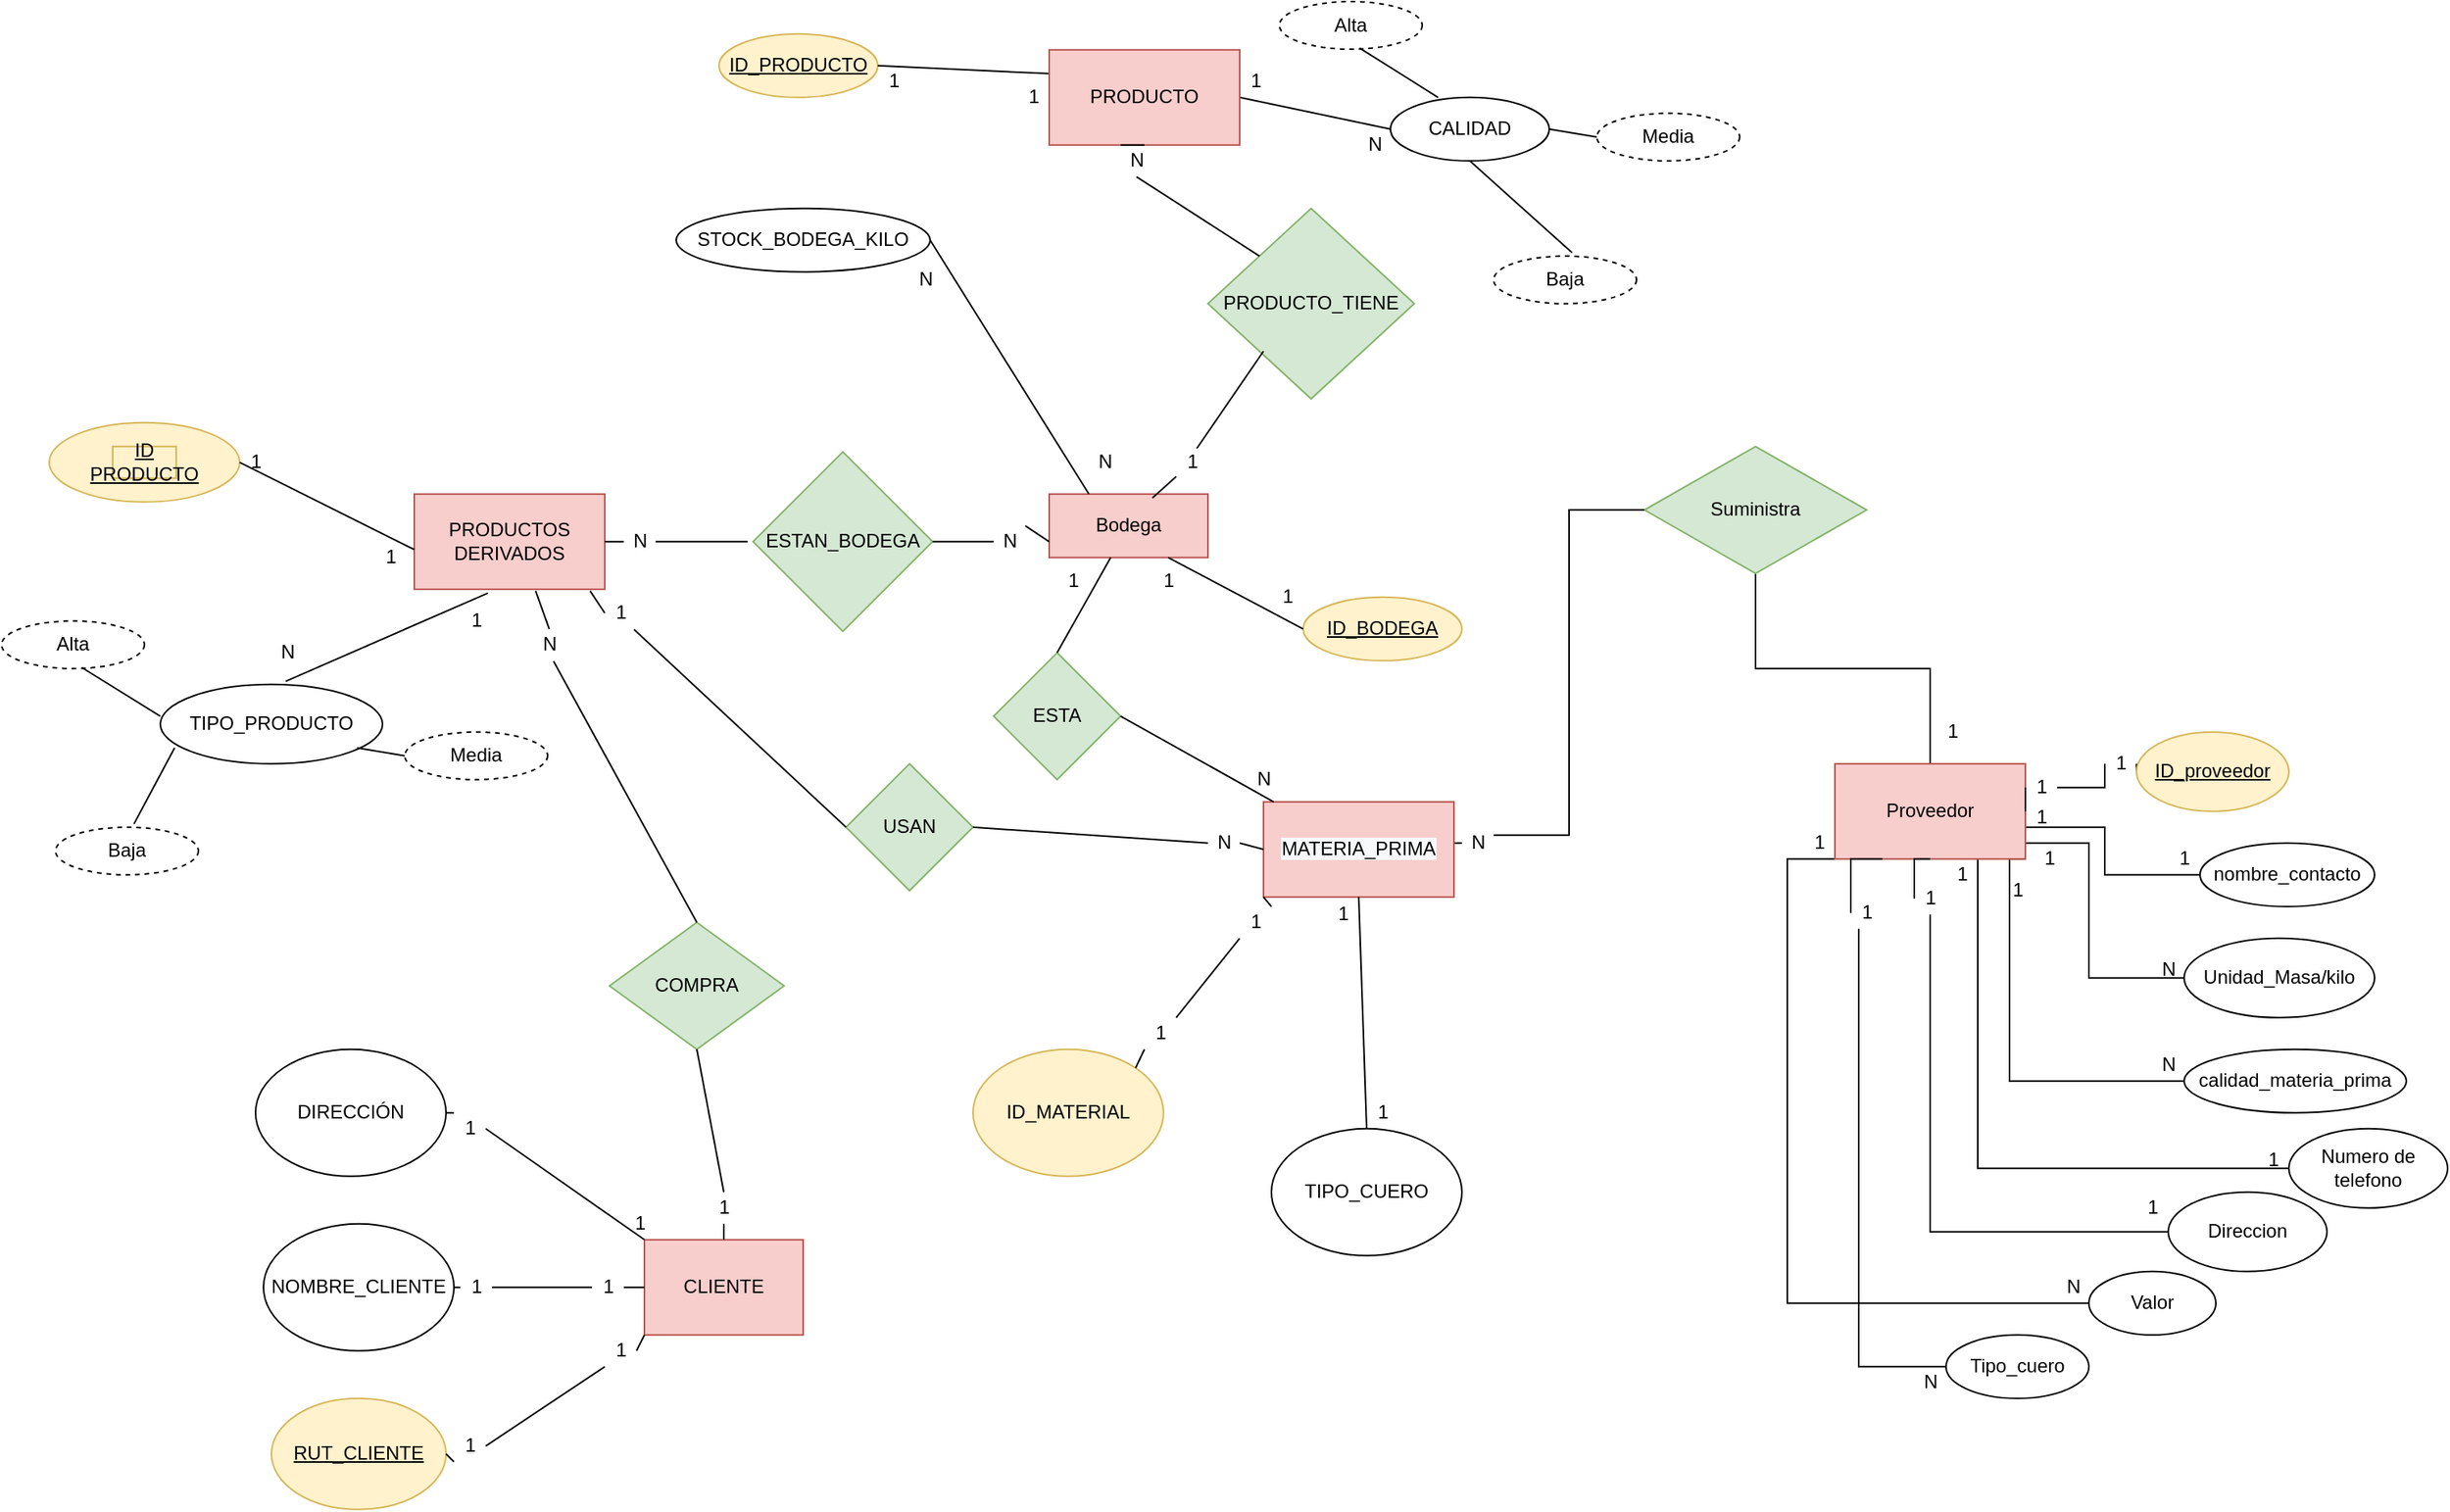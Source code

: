<mxfile version="14.1.8" type="device" pages="6"><diagram id="hIqfdU7n1S1ffhQA7G08" name="1.-Entidad-Relacion"><mxGraphModel dx="2153" dy="806" grid="1" gridSize="10" guides="1" tooltips="1" connect="1" arrows="1" fold="1" page="1" pageScale="1" pageWidth="827" pageHeight="1169" math="0" shadow="0"><root><mxCell id="0"/><mxCell id="1" parent="0"/><mxCell id="1byZy2u_i0lfCtjQkynn-32" style="edgeStyle=orthogonalEdgeStyle;rounded=0;orthogonalLoop=1;jettySize=auto;html=1;exitX=1;exitY=0.5;exitDx=0;exitDy=0;entryX=0;entryY=0.5;entryDx=0;entryDy=0;endArrow=none;endFill=0;" parent="1" source="1byZy2u_i0lfCtjQkynn-167" target="1byZy2u_i0lfCtjQkynn-44" edge="1"><mxGeometry relative="1" as="geometry"/></mxCell><mxCell id="1byZy2u_i0lfCtjQkynn-33" style="edgeStyle=orthogonalEdgeStyle;rounded=0;orthogonalLoop=1;jettySize=auto;html=1;exitX=1;exitY=0.5;exitDx=0;exitDy=0;endArrow=none;endFill=0;" parent="1" source="1byZy2u_i0lfCtjQkynn-41" target="1byZy2u_i0lfCtjQkynn-48" edge="1"><mxGeometry relative="1" as="geometry"><Array as="points"><mxPoint x="515" y="540.4"/><mxPoint x="565" y="540.4"/><mxPoint x="565" y="570.4"/></Array></mxGeometry></mxCell><mxCell id="1byZy2u_i0lfCtjQkynn-34" style="edgeStyle=orthogonalEdgeStyle;rounded=0;orthogonalLoop=1;jettySize=auto;html=1;exitX=1;exitY=0.75;exitDx=0;exitDy=0;entryX=0;entryY=0.5;entryDx=0;entryDy=0;endArrow=none;endFill=0;" parent="1" source="1byZy2u_i0lfCtjQkynn-41" target="1byZy2u_i0lfCtjQkynn-46" edge="1"><mxGeometry relative="1" as="geometry"><Array as="points"><mxPoint x="515" y="550.4"/><mxPoint x="555" y="550.4"/><mxPoint x="555" y="635.4"/></Array></mxGeometry></mxCell><mxCell id="1byZy2u_i0lfCtjQkynn-35" style="edgeStyle=orthogonalEdgeStyle;rounded=0;orthogonalLoop=1;jettySize=auto;html=1;entryX=0;entryY=0.5;entryDx=0;entryDy=0;endArrow=none;endFill=0;exitX=1;exitY=1;exitDx=0;exitDy=0;" parent="1" source="1byZy2u_i0lfCtjQkynn-41" target="1byZy2u_i0lfCtjQkynn-45" edge="1"><mxGeometry relative="1" as="geometry"><Array as="points"><mxPoint x="505" y="560.4"/><mxPoint x="505" y="700.4"/></Array><mxPoint x="505" y="590.4" as="sourcePoint"/></mxGeometry></mxCell><mxCell id="1byZy2u_i0lfCtjQkynn-36" style="edgeStyle=orthogonalEdgeStyle;rounded=0;orthogonalLoop=1;jettySize=auto;html=1;exitX=0.75;exitY=1;exitDx=0;exitDy=0;entryX=0;entryY=0.5;entryDx=0;entryDy=0;endArrow=none;endFill=0;" parent="1" source="1byZy2u_i0lfCtjQkynn-41" target="1byZy2u_i0lfCtjQkynn-43" edge="1"><mxGeometry relative="1" as="geometry"/></mxCell><mxCell id="1byZy2u_i0lfCtjQkynn-37" style="edgeStyle=orthogonalEdgeStyle;rounded=0;orthogonalLoop=1;jettySize=auto;html=1;exitX=0;exitY=1;exitDx=0;exitDy=0;entryX=0;entryY=0.5;entryDx=0;entryDy=0;endArrow=none;endFill=0;" parent="1" source="1byZy2u_i0lfCtjQkynn-41" target="1byZy2u_i0lfCtjQkynn-47" edge="1"><mxGeometry relative="1" as="geometry"><Array as="points"><mxPoint x="365" y="560.4"/><mxPoint x="365" y="840.4"/></Array></mxGeometry></mxCell><mxCell id="1byZy2u_i0lfCtjQkynn-38" style="edgeStyle=orthogonalEdgeStyle;rounded=0;orthogonalLoop=1;jettySize=auto;html=1;exitX=0.25;exitY=1;exitDx=0;exitDy=0;entryX=0;entryY=0.5;entryDx=0;entryDy=0;endArrow=none;endFill=0;" parent="1" source="1byZy2u_i0lfCtjQkynn-163" target="1byZy2u_i0lfCtjQkynn-42" edge="1"><mxGeometry relative="1" as="geometry"/></mxCell><mxCell id="1byZy2u_i0lfCtjQkynn-39" style="edgeStyle=orthogonalEdgeStyle;rounded=0;orthogonalLoop=1;jettySize=auto;html=1;exitX=0.5;exitY=0;exitDx=0;exitDy=0;endArrow=none;endFill=0;" parent="1" source="1byZy2u_i0lfCtjQkynn-41" target="1byZy2u_i0lfCtjQkynn-50" edge="1"><mxGeometry relative="1" as="geometry"/></mxCell><mxCell id="1byZy2u_i0lfCtjQkynn-40" style="edgeStyle=orthogonalEdgeStyle;rounded=0;orthogonalLoop=1;jettySize=auto;html=1;exitX=0.5;exitY=1;exitDx=0;exitDy=0;entryX=0;entryY=0.5;entryDx=0;entryDy=0;endArrow=none;endFill=0;" parent="1" source="1byZy2u_i0lfCtjQkynn-169" target="1byZy2u_i0lfCtjQkynn-51" edge="1"><mxGeometry relative="1" as="geometry"/></mxCell><mxCell id="1byZy2u_i0lfCtjQkynn-41" value="Proveedor" style="rounded=0;whiteSpace=wrap;html=1;fillColor=#f8cecc;strokeColor=#b85450;" parent="1" vertex="1"><mxGeometry x="395" y="500.4" width="120" height="60" as="geometry"/></mxCell><mxCell id="1byZy2u_i0lfCtjQkynn-42" value="Tipo_cuero" style="ellipse;whiteSpace=wrap;html=1;" parent="1" vertex="1"><mxGeometry x="465" y="860.4" width="90" height="40" as="geometry"/></mxCell><mxCell id="1byZy2u_i0lfCtjQkynn-43" value="Numero de telefono" style="ellipse;whiteSpace=wrap;html=1;" parent="1" vertex="1"><mxGeometry x="681" y="730.4" width="100" height="50" as="geometry"/></mxCell><mxCell id="1byZy2u_i0lfCtjQkynn-44" value="&lt;u&gt;ID_proveedor&lt;/u&gt;" style="ellipse;whiteSpace=wrap;html=1;fillColor=#fff2cc;strokeColor=#d6b656;" parent="1" vertex="1"><mxGeometry x="585" y="480.4" width="96" height="50" as="geometry"/></mxCell><mxCell id="1byZy2u_i0lfCtjQkynn-45" value="calidad_materia_prima" style="ellipse;whiteSpace=wrap;html=1;" parent="1" vertex="1"><mxGeometry x="615" y="680.4" width="140" height="40" as="geometry"/></mxCell><mxCell id="1byZy2u_i0lfCtjQkynn-46" value="Unidad_Masa/kilo" style="ellipse;whiteSpace=wrap;html=1;" parent="1" vertex="1"><mxGeometry x="615" y="610.4" width="120" height="50" as="geometry"/></mxCell><mxCell id="1byZy2u_i0lfCtjQkynn-47" value="Valor" style="ellipse;whiteSpace=wrap;html=1;" parent="1" vertex="1"><mxGeometry x="555" y="820.4" width="80" height="40" as="geometry"/></mxCell><mxCell id="1byZy2u_i0lfCtjQkynn-48" value="nombre_contacto" style="ellipse;whiteSpace=wrap;html=1;" parent="1" vertex="1"><mxGeometry x="625" y="550.4" width="110" height="40" as="geometry"/></mxCell><mxCell id="1byZy2u_i0lfCtjQkynn-49" style="edgeStyle=orthogonalEdgeStyle;rounded=0;orthogonalLoop=1;jettySize=auto;html=1;exitX=0;exitY=0.5;exitDx=0;exitDy=0;entryX=1;entryY=0.25;entryDx=0;entryDy=0;endArrow=none;endFill=0;" parent="1" source="1byZy2u_i0lfCtjQkynn-158" target="1byZy2u_i0lfCtjQkynn-99" edge="1"><mxGeometry relative="1" as="geometry"><mxPoint x="455" y="270.4" as="targetPoint"/></mxGeometry></mxCell><mxCell id="1byZy2u_i0lfCtjQkynn-50" value="Suministra" style="rhombus;whiteSpace=wrap;html=1;fillColor=#d5e8d4;strokeColor=#82b366;" parent="1" vertex="1"><mxGeometry x="275" y="300.4" width="140" height="80" as="geometry"/></mxCell><mxCell id="1byZy2u_i0lfCtjQkynn-51" value="Direccion" style="ellipse;whiteSpace=wrap;html=1;" parent="1" vertex="1"><mxGeometry x="605" y="770.4" width="100" height="50" as="geometry"/></mxCell><mxCell id="1byZy2u_i0lfCtjQkynn-52" value="CLIENTE" style="rounded=0;whiteSpace=wrap;html=1;fillColor=#f8cecc;strokeColor=#b85450;" parent="1" vertex="1"><mxGeometry x="-355" y="800.4" width="100" height="60" as="geometry"/></mxCell><mxCell id="1byZy2u_i0lfCtjQkynn-53" value="&lt;u&gt;RUT_CLIENTE&lt;/u&gt;" style="ellipse;whiteSpace=wrap;html=1;fillColor=#fff2cc;strokeColor=#d6b656;" parent="1" vertex="1"><mxGeometry x="-590" y="900.4" width="110" height="70" as="geometry"/></mxCell><mxCell id="1byZy2u_i0lfCtjQkynn-54" value="" style="endArrow=none;html=1;entryX=0;entryY=1;entryDx=0;entryDy=0;exitX=1;exitY=0.5;exitDx=0;exitDy=0;startArrow=none;startFill=0;" parent="1" source="1byZy2u_i0lfCtjQkynn-147" target="1byZy2u_i0lfCtjQkynn-52" edge="1"><mxGeometry width="50" height="50" relative="1" as="geometry"><mxPoint x="-530" y="1060.4" as="sourcePoint"/><mxPoint x="-480" y="1010.4" as="targetPoint"/></mxGeometry></mxCell><mxCell id="1byZy2u_i0lfCtjQkynn-55" value="NOMBRE_CLIENTE" style="ellipse;whiteSpace=wrap;html=1;" parent="1" vertex="1"><mxGeometry x="-595" y="790.4" width="120" height="80" as="geometry"/></mxCell><mxCell id="1byZy2u_i0lfCtjQkynn-56" value="" style="endArrow=none;html=1;exitX=0;exitY=0.5;exitDx=0;exitDy=0;entryX=1;entryY=0.5;entryDx=0;entryDy=0;startArrow=none;startFill=0;endFill=0;" parent="1" source="1byZy2u_i0lfCtjQkynn-145" target="1byZy2u_i0lfCtjQkynn-55" edge="1"><mxGeometry width="50" height="50" relative="1" as="geometry"><mxPoint x="-330" y="860.4" as="sourcePoint"/><mxPoint x="-475" y="830.4" as="targetPoint"/></mxGeometry></mxCell><mxCell id="1byZy2u_i0lfCtjQkynn-57" value="DIRECCIÓN" style="ellipse;whiteSpace=wrap;html=1;" parent="1" vertex="1"><mxGeometry x="-600" y="680.4" width="120" height="80" as="geometry"/></mxCell><mxCell id="1byZy2u_i0lfCtjQkynn-58" value="" style="endArrow=none;html=1;entryX=1;entryY=0.5;entryDx=0;entryDy=0;exitX=0;exitY=0;exitDx=0;exitDy=0;startArrow=none;startFill=0;endFill=0;" parent="1" source="1byZy2u_i0lfCtjQkynn-121" target="1byZy2u_i0lfCtjQkynn-57" edge="1"><mxGeometry width="50" height="50" relative="1" as="geometry"><mxPoint x="-340" y="920.4" as="sourcePoint"/><mxPoint x="-270" y="840.4" as="targetPoint"/></mxGeometry></mxCell><mxCell id="1byZy2u_i0lfCtjQkynn-59" value="COMPRA" style="rhombus;whiteSpace=wrap;html=1;fillColor=#d5e8d4;strokeColor=#82b366;" parent="1" vertex="1"><mxGeometry x="-377" y="600.4" width="110" height="80" as="geometry"/></mxCell><mxCell id="1byZy2u_i0lfCtjQkynn-60" value="" style="endArrow=none;html=1;entryX=0.5;entryY=1;entryDx=0;entryDy=0;endFill=0;exitX=0.5;exitY=0;exitDx=0;exitDy=0;" parent="1" source="1byZy2u_i0lfCtjQkynn-123" target="1byZy2u_i0lfCtjQkynn-59" edge="1"><mxGeometry width="50" height="50" relative="1" as="geometry"><mxPoint x="-225" y="980.4" as="sourcePoint"/><mxPoint x="-175" y="930.4" as="targetPoint"/></mxGeometry></mxCell><mxCell id="1byZy2u_i0lfCtjQkynn-61" value="Bodega" style="whiteSpace=wrap;html=1;align=center;fillColor=#f8cecc;strokeColor=#b85450;" parent="1" vertex="1"><mxGeometry x="-100" y="330.4" width="100" height="40" as="geometry"/></mxCell><mxCell id="1byZy2u_i0lfCtjQkynn-62" value="STOCK_BODEGA_KILO" style="ellipse;whiteSpace=wrap;html=1;align=center;" parent="1" vertex="1"><mxGeometry x="-335" y="150.4" width="160" height="40" as="geometry"/></mxCell><mxCell id="1byZy2u_i0lfCtjQkynn-63" value="&lt;u&gt;ID_BODEGA&lt;/u&gt;" style="ellipse;whiteSpace=wrap;html=1;align=center;fillColor=#fff2cc;strokeColor=#d6b656;" parent="1" vertex="1"><mxGeometry x="60" y="395.4" width="100" height="40" as="geometry"/></mxCell><mxCell id="1byZy2u_i0lfCtjQkynn-64" value="CALIDAD" style="ellipse;whiteSpace=wrap;html=1;align=center;" parent="1" vertex="1"><mxGeometry x="115" y="80.4" width="100" height="40" as="geometry"/></mxCell><mxCell id="1byZy2u_i0lfCtjQkynn-65" value="" style="endArrow=none;html=1;entryX=1;entryY=0.5;entryDx=0;entryDy=0;exitX=0.25;exitY=0;exitDx=0;exitDy=0;endFill=0;" parent="1" source="1byZy2u_i0lfCtjQkynn-61" target="1byZy2u_i0lfCtjQkynn-62" edge="1"><mxGeometry width="50" height="50" relative="1" as="geometry"><mxPoint x="-275" y="380.4" as="sourcePoint"/><mxPoint x="-225" y="330.4" as="targetPoint"/></mxGeometry></mxCell><mxCell id="1byZy2u_i0lfCtjQkynn-66" value="" style="endArrow=none;html=1;entryX=1;entryY=0.5;entryDx=0;entryDy=0;exitX=0;exitY=0.5;exitDx=0;exitDy=0;endFill=0;" parent="1" source="1byZy2u_i0lfCtjQkynn-64" target="1byZy2u_i0lfCtjQkynn-90" edge="1"><mxGeometry width="50" height="50" relative="1" as="geometry"><mxPoint x="-275" y="380.4" as="sourcePoint"/><mxPoint x="-225" y="330.4" as="targetPoint"/></mxGeometry></mxCell><mxCell id="1byZy2u_i0lfCtjQkynn-67" value="&lt;u&gt;ID_PRODUCTO&lt;/u&gt;" style="ellipse;whiteSpace=wrap;html=1;align=center;fillColor=#fff2cc;strokeColor=#d6b656;" parent="1" vertex="1"><mxGeometry x="-308" y="40.4" width="100" height="40" as="geometry"/></mxCell><mxCell id="1byZy2u_i0lfCtjQkynn-68" value="" style="endArrow=none;html=1;entryX=0;entryY=0.25;entryDx=0;entryDy=0;exitX=1;exitY=0.5;exitDx=0;exitDy=0;startArrow=none;startFill=0;" parent="1" source="1byZy2u_i0lfCtjQkynn-67" target="1byZy2u_i0lfCtjQkynn-90" edge="1"><mxGeometry width="50" height="50" relative="1" as="geometry"><mxPoint x="-695" y="150.4" as="sourcePoint"/><mxPoint x="-645" y="100.4" as="targetPoint"/></mxGeometry></mxCell><mxCell id="1byZy2u_i0lfCtjQkynn-69" value="PRODUCTOS DERIVADOS" style="rounded=0;whiteSpace=wrap;html=1;fillColor=#f8cecc;strokeColor=#b85450;" parent="1" vertex="1"><mxGeometry x="-500" y="330.4" width="120" height="60" as="geometry"/></mxCell><mxCell id="1byZy2u_i0lfCtjQkynn-70" value="TIPO_PRODUCTO" style="ellipse;whiteSpace=wrap;html=1;" parent="1" vertex="1"><mxGeometry x="-660" y="450.4" width="140" height="50" as="geometry"/></mxCell><mxCell id="1byZy2u_i0lfCtjQkynn-71" value="" style="whiteSpace=wrap;html=1;aspect=fixed;rotation=45;fillColor=#d5e8d4;strokeColor=#82b366;" parent="1" vertex="1"><mxGeometry x="-270" y="320.4" width="80" height="80" as="geometry"/></mxCell><mxCell id="1byZy2u_i0lfCtjQkynn-72" value="ESTAN_BODEGA" style="text;html=1;strokeColor=none;fillColor=none;align=center;verticalAlign=middle;whiteSpace=wrap;rounded=0;" parent="1" vertex="1"><mxGeometry x="-270" y="335.4" width="80" height="50" as="geometry"/></mxCell><mxCell id="1byZy2u_i0lfCtjQkynn-73" value="" style="ellipse;whiteSpace=wrap;html=1;dashed=1;" parent="1" vertex="1"><mxGeometry x="-760" y="410.4" width="90" height="30" as="geometry"/></mxCell><mxCell id="1byZy2u_i0lfCtjQkynn-74" value="Alta" style="text;html=1;strokeColor=none;fillColor=none;align=center;verticalAlign=middle;whiteSpace=wrap;rounded=0;" parent="1" vertex="1"><mxGeometry x="-735" y="415.4" width="40" height="20" as="geometry"/></mxCell><mxCell id="1byZy2u_i0lfCtjQkynn-75" value="" style="ellipse;whiteSpace=wrap;html=1;dashed=1;" parent="1" vertex="1"><mxGeometry x="-726" y="540.4" width="90" height="30" as="geometry"/></mxCell><mxCell id="1byZy2u_i0lfCtjQkynn-76" value="Baja" style="text;html=1;strokeColor=none;fillColor=none;align=center;verticalAlign=middle;whiteSpace=wrap;rounded=0;" parent="1" vertex="1"><mxGeometry x="-701" y="545.4" width="40" height="20" as="geometry"/></mxCell><mxCell id="1byZy2u_i0lfCtjQkynn-77" value="" style="ellipse;whiteSpace=wrap;html=1;dashed=1;" parent="1" vertex="1"><mxGeometry x="-506" y="480.4" width="90" height="30" as="geometry"/></mxCell><mxCell id="1byZy2u_i0lfCtjQkynn-78" value="Media" style="text;html=1;strokeColor=none;fillColor=none;align=center;verticalAlign=middle;whiteSpace=wrap;rounded=0;" parent="1" vertex="1"><mxGeometry x="-481" y="485.4" width="40" height="20" as="geometry"/></mxCell><mxCell id="1byZy2u_i0lfCtjQkynn-79" value="" style="endArrow=none;html=1;exitX=0.387;exitY=1.04;exitDx=0;exitDy=0;entryX=0.564;entryY=-0.04;entryDx=0;entryDy=0;entryPerimeter=0;endFill=0;exitPerimeter=0;" parent="1" source="1byZy2u_i0lfCtjQkynn-69" target="1byZy2u_i0lfCtjQkynn-70" edge="1"><mxGeometry width="50" height="50" relative="1" as="geometry"><mxPoint x="-320" y="350.4" as="sourcePoint"/><mxPoint x="-270" y="300.4" as="targetPoint"/></mxGeometry></mxCell><mxCell id="1byZy2u_i0lfCtjQkynn-80" value="" style="endArrow=none;html=1;exitX=1;exitY=0.5;exitDx=0;exitDy=0;endFill=0;" parent="1" source="1byZy2u_i0lfCtjQkynn-151" edge="1"><mxGeometry width="50" height="50" relative="1" as="geometry"><mxPoint x="-320" y="350.4" as="sourcePoint"/><mxPoint x="-290" y="360.4" as="targetPoint"/></mxGeometry></mxCell><mxCell id="1byZy2u_i0lfCtjQkynn-81" value="" style="endArrow=none;html=1;exitX=1;exitY=0;exitDx=0;exitDy=0;entryX=0;entryY=0.5;entryDx=0;entryDy=0;endFill=0;" parent="1" source="1byZy2u_i0lfCtjQkynn-153" edge="1"><mxGeometry width="50" height="50" relative="1" as="geometry"><mxPoint x="-170" y="360.4" as="sourcePoint"/><mxPoint x="-100" y="360.4" as="targetPoint"/></mxGeometry></mxCell><mxCell id="1byZy2u_i0lfCtjQkynn-82" value="" style="endArrow=none;html=1;exitX=0.5;exitY=0;exitDx=0;exitDy=0;entryX=0.562;entryY=0.978;entryDx=0;entryDy=0;entryPerimeter=0;endFill=0;" parent="1" target="1byZy2u_i0lfCtjQkynn-73" edge="1"><mxGeometry width="50" height="50" relative="1" as="geometry"><mxPoint x="-660" y="470.4" as="sourcePoint"/><mxPoint x="-690" y="460.4" as="targetPoint"/></mxGeometry></mxCell><mxCell id="1byZy2u_i0lfCtjQkynn-83" value="" style="endArrow=none;html=1;entryX=0.549;entryY=-0.07;entryDx=0;entryDy=0;entryPerimeter=0;exitX=0.5;exitY=1;exitDx=0;exitDy=0;endFill=0;" parent="1" target="1byZy2u_i0lfCtjQkynn-75" edge="1"><mxGeometry width="50" height="50" relative="1" as="geometry"><mxPoint x="-651" y="490.4" as="sourcePoint"/><mxPoint x="-681" y="440.4" as="targetPoint"/></mxGeometry></mxCell><mxCell id="1byZy2u_i0lfCtjQkynn-84" value="" style="endArrow=none;html=1;entryX=0;entryY=0.5;entryDx=0;entryDy=0;exitX=1;exitY=0.5;exitDx=0;exitDy=0;endFill=0;" parent="1" target="1byZy2u_i0lfCtjQkynn-77" edge="1"><mxGeometry width="50" height="50" relative="1" as="geometry"><mxPoint x="-536" y="490.4" as="sourcePoint"/><mxPoint x="-626" y="465.4" as="targetPoint"/></mxGeometry></mxCell><mxCell id="1byZy2u_i0lfCtjQkynn-85" value="" style="ellipse;whiteSpace=wrap;html=1;fillColor=#fff2cc;strokeColor=#d6b656;" parent="1" vertex="1"><mxGeometry x="-730" y="285.4" width="120" height="50" as="geometry"/></mxCell><mxCell id="1byZy2u_i0lfCtjQkynn-86" value="&lt;u&gt;ID PRODUCTO&lt;/u&gt;" style="text;html=1;strokeColor=#d6b656;fillColor=#fff2cc;align=center;verticalAlign=middle;whiteSpace=wrap;rounded=0;" parent="1" vertex="1"><mxGeometry x="-690" y="300.4" width="40" height="20" as="geometry"/></mxCell><mxCell id="1byZy2u_i0lfCtjQkynn-87" value="" style="endArrow=none;html=1;exitX=1;exitY=0.5;exitDx=0;exitDy=0;entryX=0;entryY=0.583;entryDx=0;entryDy=0;entryPerimeter=0;endFill=0;" parent="1" source="1byZy2u_i0lfCtjQkynn-85" target="1byZy2u_i0lfCtjQkynn-69" edge="1"><mxGeometry width="50" height="50" relative="1" as="geometry"><mxPoint x="-440" y="470.4" as="sourcePoint"/><mxPoint x="-390" y="420.4" as="targetPoint"/></mxGeometry></mxCell><mxCell id="1byZy2u_i0lfCtjQkynn-88" value="ID_MATERIAL" style="ellipse;whiteSpace=wrap;html=1;fillColor=#fff2cc;strokeColor=#d6b656;" parent="1" vertex="1"><mxGeometry x="-148" y="680.4" width="120" height="80" as="geometry"/></mxCell><mxCell id="1byZy2u_i0lfCtjQkynn-89" value="" style="endArrow=none;html=1;exitX=0.5;exitY=0;exitDx=0;exitDy=0;entryX=0.637;entryY=1.017;entryDx=0;entryDy=0;entryPerimeter=0;" parent="1" source="1byZy2u_i0lfCtjQkynn-126" target="1byZy2u_i0lfCtjQkynn-69" edge="1"><mxGeometry width="50" height="50" relative="1" as="geometry"><mxPoint x="-65" y="570.4" as="sourcePoint"/><mxPoint x="-15" y="520.4" as="targetPoint"/><Array as="points"/></mxGeometry></mxCell><mxCell id="1byZy2u_i0lfCtjQkynn-90" value="&lt;span&gt;PRODUCTO&lt;/span&gt;" style="rounded=0;whiteSpace=wrap;html=1;fillColor=#f8cecc;strokeColor=#b85450;" parent="1" vertex="1"><mxGeometry x="-100" y="50.4" width="120" height="60" as="geometry"/></mxCell><mxCell id="1byZy2u_i0lfCtjQkynn-91" value="PRODUCTO_TIENE" style="rhombus;whiteSpace=wrap;html=1;fillColor=#d5e8d4;strokeColor=#82b366;" parent="1" vertex="1"><mxGeometry y="150.4" width="130" height="120" as="geometry"/></mxCell><mxCell id="1byZy2u_i0lfCtjQkynn-92" value="" style="endArrow=none;html=1;exitX=0;exitY=0.5;exitDx=0;exitDy=0;" parent="1" source="1byZy2u_i0lfCtjQkynn-63" edge="1"><mxGeometry width="50" height="50" relative="1" as="geometry"><mxPoint x="-75" y="420.4" as="sourcePoint"/><mxPoint x="-25" y="370.4" as="targetPoint"/></mxGeometry></mxCell><mxCell id="1byZy2u_i0lfCtjQkynn-93" value="" style="endArrow=none;html=1;exitX=0.65;exitY=0.061;exitDx=0;exitDy=0;exitPerimeter=0;" parent="1" source="1byZy2u_i0lfCtjQkynn-95" edge="1"><mxGeometry width="50" height="50" relative="1" as="geometry"><mxPoint x="-15" y="290.4" as="sourcePoint"/><mxPoint x="35" y="240.4" as="targetPoint"/></mxGeometry></mxCell><mxCell id="1byZy2u_i0lfCtjQkynn-94" value="" style="endArrow=none;html=1;exitX=0.5;exitY=1;exitDx=0;exitDy=0;entryX=0;entryY=0;entryDx=0;entryDy=0;" parent="1" source="1byZy2u_i0lfCtjQkynn-97" target="1byZy2u_i0lfCtjQkynn-91" edge="1"><mxGeometry width="50" height="50" relative="1" as="geometry"><mxPoint x="-25" y="342.84" as="sourcePoint"/><mxPoint x="45" y="250.4" as="targetPoint"/></mxGeometry></mxCell><mxCell id="1byZy2u_i0lfCtjQkynn-95" value="1" style="text;html=1;resizable=0;autosize=1;align=center;verticalAlign=middle;points=[];fillColor=none;strokeColor=none;rounded=0;" parent="1" vertex="1"><mxGeometry x="-20" y="300.4" width="20" height="20" as="geometry"/></mxCell><mxCell id="1byZy2u_i0lfCtjQkynn-96" value="" style="endArrow=none;html=1;exitX=0.65;exitY=0.061;exitDx=0;exitDy=0;exitPerimeter=0;" parent="1" source="1byZy2u_i0lfCtjQkynn-61" target="1byZy2u_i0lfCtjQkynn-95" edge="1"><mxGeometry width="50" height="50" relative="1" as="geometry"><mxPoint x="-35" y="332.84" as="sourcePoint"/><mxPoint x="35" y="240.4" as="targetPoint"/></mxGeometry></mxCell><mxCell id="1byZy2u_i0lfCtjQkynn-97" value="N" style="text;html=1;resizable=0;autosize=1;align=center;verticalAlign=middle;points=[];rounded=0;" parent="1" vertex="1"><mxGeometry x="-55" y="110.4" width="20" height="20" as="geometry"/></mxCell><mxCell id="1byZy2u_i0lfCtjQkynn-98" value="" style="endArrow=none;html=1;exitX=0.5;exitY=1;exitDx=0;exitDy=0;entryX=0;entryY=0;entryDx=0;entryDy=0;" parent="1" source="1byZy2u_i0lfCtjQkynn-90" target="1byZy2u_i0lfCtjQkynn-97" edge="1"><mxGeometry width="50" height="50" relative="1" as="geometry"><mxPoint x="-40" y="110.4" as="sourcePoint"/><mxPoint x="32.5" y="180.4" as="targetPoint"/></mxGeometry></mxCell><mxCell id="1byZy2u_i0lfCtjQkynn-99" value="&#10;&#10;&lt;span style=&quot;color: rgb(0, 0, 0); font-family: helvetica; font-size: 12px; font-style: normal; font-weight: 400; letter-spacing: normal; text-align: center; text-indent: 0px; text-transform: none; word-spacing: 0px; background-color: rgb(248, 249, 250); display: inline; float: none;&quot;&gt;MATERIA_PRIMA&lt;/span&gt;&#10;&#10;" style="rounded=0;whiteSpace=wrap;html=1;fillColor=#f8cecc;strokeColor=#b85450;" parent="1" vertex="1"><mxGeometry x="35" y="524.4" width="120" height="60" as="geometry"/></mxCell><mxCell id="1byZy2u_i0lfCtjQkynn-100" value="" style="endArrow=none;html=1;entryX=0;entryY=1;entryDx=0;entryDy=0;exitX=1;exitY=0;exitDx=0;exitDy=0;" parent="1" source="1byZy2u_i0lfCtjQkynn-128" target="1byZy2u_i0lfCtjQkynn-99" edge="1"><mxGeometry width="50" height="50" relative="1" as="geometry"><mxPoint x="-135" y="540.4" as="sourcePoint"/><mxPoint x="-85" y="490.4" as="targetPoint"/></mxGeometry></mxCell><mxCell id="1byZy2u_i0lfCtjQkynn-101" value="TIPO_CUERO" style="ellipse;whiteSpace=wrap;html=1;" parent="1" vertex="1"><mxGeometry x="40" y="730.4" width="120" height="80" as="geometry"/></mxCell><mxCell id="1byZy2u_i0lfCtjQkynn-102" value="" style="endArrow=none;html=1;entryX=0.5;entryY=1;entryDx=0;entryDy=0;exitX=0.5;exitY=0;exitDx=0;exitDy=0;" parent="1" source="1byZy2u_i0lfCtjQkynn-101" target="1byZy2u_i0lfCtjQkynn-99" edge="1"><mxGeometry width="50" height="50" relative="1" as="geometry"><mxPoint x="-135" y="540.4" as="sourcePoint"/><mxPoint x="-85" y="490.4" as="targetPoint"/></mxGeometry></mxCell><mxCell id="1byZy2u_i0lfCtjQkynn-103" value="ESTA" style="rhombus;whiteSpace=wrap;html=1;fillColor=#d5e8d4;strokeColor=#82b366;" parent="1" vertex="1"><mxGeometry x="-135" y="430.4" width="80" height="80" as="geometry"/></mxCell><mxCell id="1byZy2u_i0lfCtjQkynn-104" value="" style="endArrow=none;html=1;exitX=0.5;exitY=0;exitDx=0;exitDy=0;" parent="1" source="1byZy2u_i0lfCtjQkynn-103" target="1byZy2u_i0lfCtjQkynn-61" edge="1"><mxGeometry width="50" height="50" relative="1" as="geometry"><mxPoint x="-215" y="550.4" as="sourcePoint"/><mxPoint x="-165" y="500.4" as="targetPoint"/></mxGeometry></mxCell><mxCell id="1byZy2u_i0lfCtjQkynn-105" value="" style="endArrow=none;html=1;exitX=1;exitY=0.5;exitDx=0;exitDy=0;" parent="1" source="1byZy2u_i0lfCtjQkynn-103" target="1byZy2u_i0lfCtjQkynn-99" edge="1"><mxGeometry width="50" height="50" relative="1" as="geometry"><mxPoint x="-135" y="540.4" as="sourcePoint"/><mxPoint x="-85" y="490.4" as="targetPoint"/></mxGeometry></mxCell><mxCell id="1byZy2u_i0lfCtjQkynn-106" value="USAN" style="rhombus;whiteSpace=wrap;html=1;fillColor=#d5e8d4;strokeColor=#82b366;" parent="1" vertex="1"><mxGeometry x="-228" y="500.4" width="80" height="80" as="geometry"/></mxCell><mxCell id="1byZy2u_i0lfCtjQkynn-107" value="" style="endArrow=none;html=1;entryX=0;entryY=0.5;entryDx=0;entryDy=0;exitX=1;exitY=0.5;exitDx=0;exitDy=0;" parent="1" source="1byZy2u_i0lfCtjQkynn-140" target="1byZy2u_i0lfCtjQkynn-99" edge="1"><mxGeometry width="50" height="50" relative="1" as="geometry"><mxPoint x="-135" y="540.4" as="sourcePoint"/><mxPoint x="-85" y="490.4" as="targetPoint"/></mxGeometry></mxCell><mxCell id="1byZy2u_i0lfCtjQkynn-108" value="" style="endArrow=none;html=1;entryX=0.923;entryY=1.017;entryDx=0;entryDy=0;entryPerimeter=0;exitX=0;exitY=0.5;exitDx=0;exitDy=0;" parent="1" source="1byZy2u_i0lfCtjQkynn-138" target="1byZy2u_i0lfCtjQkynn-69" edge="1"><mxGeometry width="50" height="50" relative="1" as="geometry"><mxPoint x="-135" y="540.4" as="sourcePoint"/><mxPoint x="-85" y="490.4" as="targetPoint"/><Array as="points"/></mxGeometry></mxCell><mxCell id="1byZy2u_i0lfCtjQkynn-109" value="" style="ellipse;whiteSpace=wrap;html=1;dashed=1;" parent="1" vertex="1"><mxGeometry x="45" y="20" width="90" height="30" as="geometry"/></mxCell><mxCell id="1byZy2u_i0lfCtjQkynn-110" value="Alta" style="text;html=1;strokeColor=none;fillColor=none;align=center;verticalAlign=middle;whiteSpace=wrap;rounded=0;" parent="1" vertex="1"><mxGeometry x="70" y="25" width="40" height="20" as="geometry"/></mxCell><mxCell id="1byZy2u_i0lfCtjQkynn-111" value="" style="ellipse;whiteSpace=wrap;html=1;dashed=1;" parent="1" vertex="1"><mxGeometry x="180" y="180.4" width="90" height="30" as="geometry"/></mxCell><mxCell id="1byZy2u_i0lfCtjQkynn-112" value="Baja" style="text;html=1;strokeColor=none;fillColor=none;align=center;verticalAlign=middle;whiteSpace=wrap;rounded=0;" parent="1" vertex="1"><mxGeometry x="205" y="185.4" width="40" height="20" as="geometry"/></mxCell><mxCell id="1byZy2u_i0lfCtjQkynn-113" value="" style="ellipse;whiteSpace=wrap;html=1;dashed=1;" parent="1" vertex="1"><mxGeometry x="245" y="90.4" width="90" height="30" as="geometry"/></mxCell><mxCell id="1byZy2u_i0lfCtjQkynn-114" value="Media" style="text;html=1;strokeColor=none;fillColor=none;align=center;verticalAlign=middle;whiteSpace=wrap;rounded=0;" parent="1" vertex="1"><mxGeometry x="270" y="95.4" width="40" height="20" as="geometry"/></mxCell><mxCell id="1byZy2u_i0lfCtjQkynn-115" value="" style="endArrow=none;html=1;entryX=0.562;entryY=0.978;entryDx=0;entryDy=0;entryPerimeter=0;endFill=0;" parent="1" target="1byZy2u_i0lfCtjQkynn-109" edge="1"><mxGeometry width="50" height="50" relative="1" as="geometry"><mxPoint x="145" y="80.4" as="sourcePoint"/><mxPoint x="115" y="70" as="targetPoint"/></mxGeometry></mxCell><mxCell id="1byZy2u_i0lfCtjQkynn-116" value="" style="endArrow=none;html=1;entryX=0.549;entryY=-0.07;entryDx=0;entryDy=0;entryPerimeter=0;exitX=0.5;exitY=1;exitDx=0;exitDy=0;endFill=0;" parent="1" source="1byZy2u_i0lfCtjQkynn-64" target="1byZy2u_i0lfCtjQkynn-111" edge="1"><mxGeometry width="50" height="50" relative="1" as="geometry"><mxPoint x="195" y="120.4" as="sourcePoint"/><mxPoint x="165" y="70.4" as="targetPoint"/></mxGeometry></mxCell><mxCell id="1byZy2u_i0lfCtjQkynn-117" value="" style="endArrow=none;html=1;entryX=0;entryY=0.5;entryDx=0;entryDy=0;exitX=1;exitY=0.5;exitDx=0;exitDy=0;endFill=0;" parent="1" target="1byZy2u_i0lfCtjQkynn-113" edge="1"><mxGeometry width="50" height="50" relative="1" as="geometry"><mxPoint x="215" y="100.4" as="sourcePoint"/><mxPoint x="125" y="75.4" as="targetPoint"/></mxGeometry></mxCell><mxCell id="1byZy2u_i0lfCtjQkynn-118" value="1" style="text;html=1;resizable=0;autosize=1;align=center;verticalAlign=middle;points=[];fillColor=none;strokeColor=none;rounded=0;" parent="1" vertex="1"><mxGeometry x="-471" y="400.4" width="20" height="20" as="geometry"/></mxCell><mxCell id="1byZy2u_i0lfCtjQkynn-119" value="1" style="text;html=1;resizable=0;autosize=1;align=center;verticalAlign=middle;points=[];fillColor=none;strokeColor=none;rounded=0;" parent="1" vertex="1"><mxGeometry x="-388" y="820.4" width="20" height="20" as="geometry"/></mxCell><mxCell id="1byZy2u_i0lfCtjQkynn-120" value="" style="endArrow=none;html=1;exitX=0;exitY=0.5;exitDx=0;exitDy=0;entryX=1;entryY=0.5;entryDx=0;entryDy=0;startArrow=none;startFill=0;endFill=0;" parent="1" source="1byZy2u_i0lfCtjQkynn-52" target="1byZy2u_i0lfCtjQkynn-119" edge="1"><mxGeometry width="50" height="50" relative="1" as="geometry"><mxPoint x="-355" y="830.4" as="sourcePoint"/><mxPoint x="-475" y="830.4" as="targetPoint"/></mxGeometry></mxCell><mxCell id="1byZy2u_i0lfCtjQkynn-121" value="1" style="text;html=1;resizable=0;autosize=1;align=center;verticalAlign=middle;points=[];fillColor=none;strokeColor=none;rounded=0;" parent="1" vertex="1"><mxGeometry x="-475" y="720.4" width="20" height="20" as="geometry"/></mxCell><mxCell id="1byZy2u_i0lfCtjQkynn-122" value="" style="endArrow=none;html=1;entryX=1;entryY=0.5;entryDx=0;entryDy=0;exitX=0;exitY=0;exitDx=0;exitDy=0;startArrow=none;startFill=0;endFill=0;" parent="1" source="1byZy2u_i0lfCtjQkynn-52" target="1byZy2u_i0lfCtjQkynn-121" edge="1"><mxGeometry width="50" height="50" relative="1" as="geometry"><mxPoint x="-355" y="800.4" as="sourcePoint"/><mxPoint x="-480" y="720.4" as="targetPoint"/></mxGeometry></mxCell><mxCell id="1byZy2u_i0lfCtjQkynn-123" value="1" style="text;html=1;resizable=0;autosize=1;align=center;verticalAlign=middle;points=[];fillColor=none;strokeColor=none;rounded=0;" parent="1" vertex="1"><mxGeometry x="-315" y="770.4" width="20" height="20" as="geometry"/></mxCell><mxCell id="1byZy2u_i0lfCtjQkynn-124" value="" style="endArrow=none;html=1;entryX=0.5;entryY=1;entryDx=0;entryDy=0;endFill=0;exitX=0.5;exitY=0;exitDx=0;exitDy=0;" parent="1" source="1byZy2u_i0lfCtjQkynn-52" target="1byZy2u_i0lfCtjQkynn-123" edge="1"><mxGeometry width="50" height="50" relative="1" as="geometry"><mxPoint x="-305" y="800.4" as="sourcePoint"/><mxPoint x="-322" y="680.4" as="targetPoint"/></mxGeometry></mxCell><mxCell id="1byZy2u_i0lfCtjQkynn-125" value="N" style="text;html=1;resizable=0;autosize=1;align=center;verticalAlign=middle;points=[];fillColor=none;strokeColor=none;rounded=0;" parent="1" vertex="1"><mxGeometry x="-590" y="420.4" width="20" height="20" as="geometry"/></mxCell><mxCell id="1byZy2u_i0lfCtjQkynn-126" value="N" style="text;html=1;resizable=0;autosize=1;align=center;verticalAlign=middle;points=[];fillColor=none;strokeColor=none;rounded=0;" parent="1" vertex="1"><mxGeometry x="-425" y="415.4" width="20" height="20" as="geometry"/></mxCell><mxCell id="1byZy2u_i0lfCtjQkynn-127" value="" style="endArrow=none;html=1;exitX=0.5;exitY=0;exitDx=0;exitDy=0;entryX=0.637;entryY=1.017;entryDx=0;entryDy=0;entryPerimeter=0;" parent="1" source="1byZy2u_i0lfCtjQkynn-59" target="1byZy2u_i0lfCtjQkynn-126" edge="1"><mxGeometry width="50" height="50" relative="1" as="geometry"><mxPoint x="-322" y="600.4" as="sourcePoint"/><mxPoint x="-423.56" y="391.42" as="targetPoint"/><Array as="points"/></mxGeometry></mxCell><mxCell id="1byZy2u_i0lfCtjQkynn-128" value="1" style="text;html=1;resizable=0;autosize=1;align=center;verticalAlign=middle;points=[];fillColor=none;strokeColor=none;rounded=0;" parent="1" vertex="1"><mxGeometry x="20" y="590.4" width="20" height="20" as="geometry"/></mxCell><mxCell id="1byZy2u_i0lfCtjQkynn-129" value="" style="endArrow=none;html=1;entryX=0;entryY=1;entryDx=0;entryDy=0;exitX=1;exitY=0;exitDx=0;exitDy=0;" parent="1" source="1byZy2u_i0lfCtjQkynn-136" target="1byZy2u_i0lfCtjQkynn-128" edge="1"><mxGeometry width="50" height="50" relative="1" as="geometry"><mxPoint x="-12.574" y="662.116" as="sourcePoint"/><mxPoint x="35" y="584.4" as="targetPoint"/></mxGeometry></mxCell><mxCell id="1byZy2u_i0lfCtjQkynn-130" value="1" style="text;html=1;resizable=0;autosize=1;align=center;verticalAlign=middle;points=[];fillColor=none;strokeColor=none;rounded=0;" parent="1" vertex="1"><mxGeometry x="-610" y="300.4" width="20" height="20" as="geometry"/></mxCell><mxCell id="1byZy2u_i0lfCtjQkynn-131" value="1" style="text;html=1;resizable=0;autosize=1;align=center;verticalAlign=middle;points=[];fillColor=none;strokeColor=none;rounded=0;" parent="1" vertex="1"><mxGeometry x="100" y="710.4" width="20" height="20" as="geometry"/></mxCell><mxCell id="1byZy2u_i0lfCtjQkynn-132" value="1" style="text;html=1;resizable=0;autosize=1;align=center;verticalAlign=middle;points=[];fillColor=none;strokeColor=none;rounded=0;" parent="1" vertex="1"><mxGeometry x="-368" y="780.4" width="20" height="20" as="geometry"/></mxCell><mxCell id="1byZy2u_i0lfCtjQkynn-133" value="1" style="text;html=1;resizable=0;autosize=1;align=center;verticalAlign=middle;points=[];fillColor=none;strokeColor=none;rounded=0;" parent="1" vertex="1"><mxGeometry x="-95" y="375.4" width="20" height="20" as="geometry"/></mxCell><mxCell id="1byZy2u_i0lfCtjQkynn-134" value="1" style="text;html=1;resizable=0;autosize=1;align=center;verticalAlign=middle;points=[];fillColor=none;strokeColor=none;rounded=0;" parent="1" vertex="1"><mxGeometry x="20" y="60.4" width="20" height="20" as="geometry"/></mxCell><mxCell id="1byZy2u_i0lfCtjQkynn-135" value="1" style="text;html=1;resizable=0;autosize=1;align=center;verticalAlign=middle;points=[];fillColor=none;strokeColor=none;rounded=0;" parent="1" vertex="1"><mxGeometry x="-525" y="360.4" width="20" height="20" as="geometry"/></mxCell><mxCell id="1byZy2u_i0lfCtjQkynn-136" value="1" style="text;html=1;resizable=0;autosize=1;align=center;verticalAlign=middle;points=[];fillColor=none;strokeColor=none;rounded=0;" parent="1" vertex="1"><mxGeometry x="-40" y="660.4" width="20" height="20" as="geometry"/></mxCell><mxCell id="1byZy2u_i0lfCtjQkynn-137" value="" style="endArrow=none;html=1;entryX=0;entryY=1;entryDx=0;entryDy=0;exitX=1;exitY=0;exitDx=0;exitDy=0;" parent="1" source="1byZy2u_i0lfCtjQkynn-88" target="1byZy2u_i0lfCtjQkynn-136" edge="1"><mxGeometry width="50" height="50" relative="1" as="geometry"><mxPoint x="-12.574" y="662.116" as="sourcePoint"/><mxPoint x="20" y="610.4" as="targetPoint"/></mxGeometry></mxCell><mxCell id="1byZy2u_i0lfCtjQkynn-138" value="1" style="text;html=1;resizable=0;autosize=1;align=center;verticalAlign=middle;points=[];fillColor=none;strokeColor=none;rounded=0;" parent="1" vertex="1"><mxGeometry x="-380" y="395.4" width="20" height="20" as="geometry"/></mxCell><mxCell id="1byZy2u_i0lfCtjQkynn-139" value="" style="endArrow=none;html=1;entryX=0.923;entryY=1.017;entryDx=0;entryDy=0;entryPerimeter=0;exitX=0;exitY=0.5;exitDx=0;exitDy=0;" parent="1" source="1byZy2u_i0lfCtjQkynn-106" target="1byZy2u_i0lfCtjQkynn-138" edge="1"><mxGeometry width="50" height="50" relative="1" as="geometry"><mxPoint x="-228" y="540.4" as="sourcePoint"/><mxPoint x="-389.24" y="391.42" as="targetPoint"/><Array as="points"/></mxGeometry></mxCell><mxCell id="1byZy2u_i0lfCtjQkynn-140" value="N" style="text;html=1;resizable=0;autosize=1;align=center;verticalAlign=middle;points=[];fillColor=none;strokeColor=none;rounded=0;" parent="1" vertex="1"><mxGeometry y="540.4" width="20" height="20" as="geometry"/></mxCell><mxCell id="1byZy2u_i0lfCtjQkynn-141" value="" style="endArrow=none;html=1;entryX=0;entryY=0.5;entryDx=0;entryDy=0;exitX=1;exitY=0.5;exitDx=0;exitDy=0;" parent="1" source="1byZy2u_i0lfCtjQkynn-106" target="1byZy2u_i0lfCtjQkynn-140" edge="1"><mxGeometry width="50" height="50" relative="1" as="geometry"><mxPoint x="-148" y="540.4" as="sourcePoint"/><mxPoint x="35" y="554.4" as="targetPoint"/></mxGeometry></mxCell><mxCell id="1byZy2u_i0lfCtjQkynn-142" value="N" style="text;html=1;resizable=0;autosize=1;align=center;verticalAlign=middle;points=[];fillColor=none;strokeColor=none;rounded=0;" parent="1" vertex="1"><mxGeometry x="445" y="880.4" width="20" height="20" as="geometry"/></mxCell><mxCell id="1byZy2u_i0lfCtjQkynn-143" value="N" style="text;html=1;resizable=0;autosize=1;align=center;verticalAlign=middle;points=[];fillColor=none;strokeColor=none;rounded=0;" parent="1" vertex="1"><mxGeometry x="535" y="820.4" width="20" height="20" as="geometry"/></mxCell><mxCell id="1byZy2u_i0lfCtjQkynn-144" value="N" style="text;html=1;resizable=0;autosize=1;align=center;verticalAlign=middle;points=[];fillColor=none;strokeColor=none;rounded=0;" parent="1" vertex="1"><mxGeometry x="95" y="100.4" width="20" height="20" as="geometry"/></mxCell><mxCell id="1byZy2u_i0lfCtjQkynn-145" value="1" style="text;html=1;resizable=0;autosize=1;align=center;verticalAlign=middle;points=[];fillColor=none;strokeColor=none;rounded=0;" parent="1" vertex="1"><mxGeometry x="-471" y="820.4" width="20" height="20" as="geometry"/></mxCell><mxCell id="1byZy2u_i0lfCtjQkynn-146" value="" style="endArrow=none;html=1;exitX=0;exitY=0.5;exitDx=0;exitDy=0;entryX=1;entryY=0.5;entryDx=0;entryDy=0;startArrow=none;startFill=0;endFill=0;" parent="1" source="1byZy2u_i0lfCtjQkynn-119" target="1byZy2u_i0lfCtjQkynn-145" edge="1"><mxGeometry width="50" height="50" relative="1" as="geometry"><mxPoint x="-388" y="830.4" as="sourcePoint"/><mxPoint x="-475" y="830.4" as="targetPoint"/></mxGeometry></mxCell><mxCell id="1byZy2u_i0lfCtjQkynn-147" value="1" style="text;html=1;resizable=0;autosize=1;align=center;verticalAlign=middle;points=[];fillColor=none;strokeColor=none;rounded=0;" parent="1" vertex="1"><mxGeometry x="-380" y="860.4" width="20" height="20" as="geometry"/></mxCell><mxCell id="1byZy2u_i0lfCtjQkynn-148" value="" style="endArrow=none;html=1;entryX=0;entryY=1;entryDx=0;entryDy=0;exitX=1;exitY=0.5;exitDx=0;exitDy=0;startArrow=none;startFill=0;" parent="1" source="1byZy2u_i0lfCtjQkynn-149" target="1byZy2u_i0lfCtjQkynn-147" edge="1"><mxGeometry width="50" height="50" relative="1" as="geometry"><mxPoint x="-480" y="935.4" as="sourcePoint"/><mxPoint x="-355" y="860.4" as="targetPoint"/></mxGeometry></mxCell><mxCell id="1byZy2u_i0lfCtjQkynn-149" value="1" style="text;html=1;resizable=0;autosize=1;align=center;verticalAlign=middle;points=[];fillColor=none;strokeColor=none;rounded=0;" parent="1" vertex="1"><mxGeometry x="-475" y="920.4" width="20" height="20" as="geometry"/></mxCell><mxCell id="1byZy2u_i0lfCtjQkynn-150" value="" style="endArrow=none;html=1;entryX=0;entryY=1;entryDx=0;entryDy=0;exitX=1;exitY=0.5;exitDx=0;exitDy=0;startArrow=none;startFill=0;" parent="1" source="1byZy2u_i0lfCtjQkynn-53" target="1byZy2u_i0lfCtjQkynn-149" edge="1"><mxGeometry width="50" height="50" relative="1" as="geometry"><mxPoint x="-480" y="935.4" as="sourcePoint"/><mxPoint x="-380" y="880.4" as="targetPoint"/></mxGeometry></mxCell><mxCell id="1byZy2u_i0lfCtjQkynn-151" value="N" style="text;html=1;resizable=0;autosize=1;align=center;verticalAlign=middle;points=[];fillColor=none;strokeColor=none;rounded=0;" parent="1" vertex="1"><mxGeometry x="-368" y="350.4" width="20" height="20" as="geometry"/></mxCell><mxCell id="1byZy2u_i0lfCtjQkynn-152" value="" style="endArrow=none;html=1;exitX=1;exitY=0.5;exitDx=0;exitDy=0;endFill=0;" parent="1" source="1byZy2u_i0lfCtjQkynn-69" target="1byZy2u_i0lfCtjQkynn-151" edge="1"><mxGeometry width="50" height="50" relative="1" as="geometry"><mxPoint x="-380" y="360.4" as="sourcePoint"/><mxPoint x="-290" y="360.4" as="targetPoint"/></mxGeometry></mxCell><mxCell id="1byZy2u_i0lfCtjQkynn-153" value="N" style="text;html=1;resizable=0;autosize=1;align=center;verticalAlign=middle;points=[];fillColor=none;strokeColor=none;rounded=0;" parent="1" vertex="1"><mxGeometry x="-135" y="350.4" width="20" height="20" as="geometry"/></mxCell><mxCell id="1byZy2u_i0lfCtjQkynn-154" value="" style="endArrow=none;html=1;exitX=1;exitY=0;exitDx=0;exitDy=0;entryX=0;entryY=0.5;entryDx=0;entryDy=0;endFill=0;" parent="1" source="1byZy2u_i0lfCtjQkynn-71" target="1byZy2u_i0lfCtjQkynn-153" edge="1"><mxGeometry width="50" height="50" relative="1" as="geometry"><mxPoint x="-173.431" y="360.4" as="sourcePoint"/><mxPoint x="-100" y="360.4" as="targetPoint"/></mxGeometry></mxCell><mxCell id="1byZy2u_i0lfCtjQkynn-155" value="1" style="text;html=1;resizable=0;autosize=1;align=center;verticalAlign=middle;points=[];fillColor=none;strokeColor=none;rounded=0;" parent="1" vertex="1"><mxGeometry x="-120" y="70.4" width="20" height="20" as="geometry"/></mxCell><mxCell id="1byZy2u_i0lfCtjQkynn-156" value="1" style="text;html=1;resizable=0;autosize=1;align=center;verticalAlign=middle;points=[];fillColor=none;strokeColor=none;rounded=0;" parent="1" vertex="1"><mxGeometry x="459" y="470.4" width="20" height="20" as="geometry"/></mxCell><mxCell id="1byZy2u_i0lfCtjQkynn-157" value="1" style="text;html=1;resizable=0;autosize=1;align=center;verticalAlign=middle;points=[];fillColor=none;strokeColor=none;rounded=0;" parent="1" vertex="1"><mxGeometry x="-208" y="60.4" width="20" height="20" as="geometry"/></mxCell><mxCell id="1byZy2u_i0lfCtjQkynn-158" value="N" style="text;html=1;resizable=0;autosize=1;align=center;verticalAlign=middle;points=[];fillColor=none;strokeColor=none;rounded=0;" parent="1" vertex="1"><mxGeometry x="160" y="540.4" width="20" height="20" as="geometry"/></mxCell><mxCell id="1byZy2u_i0lfCtjQkynn-159" style="edgeStyle=orthogonalEdgeStyle;rounded=0;orthogonalLoop=1;jettySize=auto;html=1;exitX=0;exitY=0.5;exitDx=0;exitDy=0;entryX=1;entryY=0.25;entryDx=0;entryDy=0;endArrow=none;endFill=0;" parent="1" source="1byZy2u_i0lfCtjQkynn-50" target="1byZy2u_i0lfCtjQkynn-158" edge="1"><mxGeometry relative="1" as="geometry"><mxPoint x="155" y="539.4" as="targetPoint"/><mxPoint x="275" y="340.4" as="sourcePoint"/></mxGeometry></mxCell><mxCell id="1byZy2u_i0lfCtjQkynn-160" value="1" style="text;html=1;resizable=0;autosize=1;align=center;verticalAlign=middle;points=[];fillColor=none;strokeColor=none;rounded=0;" parent="1" vertex="1"><mxGeometry x="585" y="770.4" width="20" height="20" as="geometry"/></mxCell><mxCell id="1byZy2u_i0lfCtjQkynn-161" value="1" style="text;html=1;resizable=0;autosize=1;align=center;verticalAlign=middle;points=[];fillColor=none;strokeColor=none;rounded=0;" parent="1" vertex="1"><mxGeometry x="605" y="550.4" width="20" height="20" as="geometry"/></mxCell><mxCell id="1byZy2u_i0lfCtjQkynn-162" value="1" style="text;html=1;resizable=0;autosize=1;align=center;verticalAlign=middle;points=[];fillColor=none;strokeColor=none;rounded=0;" parent="1" vertex="1"><mxGeometry x="375" y="540.4" width="20" height="20" as="geometry"/></mxCell><mxCell id="1byZy2u_i0lfCtjQkynn-163" value="1" style="text;html=1;resizable=0;autosize=1;align=center;verticalAlign=middle;points=[];fillColor=none;strokeColor=none;rounded=0;" parent="1" vertex="1"><mxGeometry x="405" y="584.4" width="20" height="20" as="geometry"/></mxCell><mxCell id="1byZy2u_i0lfCtjQkynn-164" style="edgeStyle=orthogonalEdgeStyle;rounded=0;orthogonalLoop=1;jettySize=auto;html=1;exitX=0.25;exitY=1;exitDx=0;exitDy=0;entryX=0;entryY=0.5;entryDx=0;entryDy=0;endArrow=none;endFill=0;" parent="1" source="1byZy2u_i0lfCtjQkynn-41" target="1byZy2u_i0lfCtjQkynn-163" edge="1"><mxGeometry relative="1" as="geometry"><mxPoint x="425" y="560.4" as="sourcePoint"/><mxPoint x="465" y="880.4" as="targetPoint"/></mxGeometry></mxCell><mxCell id="1byZy2u_i0lfCtjQkynn-165" value="1" style="text;html=1;resizable=0;autosize=1;align=center;verticalAlign=middle;points=[];fillColor=none;strokeColor=none;rounded=0;" parent="1" vertex="1"><mxGeometry x="515" y="505.4" width="20" height="20" as="geometry"/></mxCell><mxCell id="1byZy2u_i0lfCtjQkynn-166" style="edgeStyle=orthogonalEdgeStyle;rounded=0;orthogonalLoop=1;jettySize=auto;html=1;exitX=1;exitY=0.5;exitDx=0;exitDy=0;entryX=0;entryY=0.5;entryDx=0;entryDy=0;endArrow=none;endFill=0;" parent="1" source="1byZy2u_i0lfCtjQkynn-41" target="1byZy2u_i0lfCtjQkynn-165" edge="1"><mxGeometry relative="1" as="geometry"><mxPoint x="515" y="530.4" as="sourcePoint"/><mxPoint x="585" y="505.4" as="targetPoint"/></mxGeometry></mxCell><mxCell id="1byZy2u_i0lfCtjQkynn-167" value="1" style="text;html=1;resizable=0;autosize=1;align=center;verticalAlign=middle;points=[];fillColor=none;strokeColor=none;rounded=0;" parent="1" vertex="1"><mxGeometry x="565" y="490.4" width="20" height="20" as="geometry"/></mxCell><mxCell id="1byZy2u_i0lfCtjQkynn-168" style="edgeStyle=orthogonalEdgeStyle;rounded=0;orthogonalLoop=1;jettySize=auto;html=1;exitX=1;exitY=0.5;exitDx=0;exitDy=0;entryX=0;entryY=0.5;entryDx=0;entryDy=0;endArrow=none;endFill=0;" parent="1" source="1byZy2u_i0lfCtjQkynn-165" target="1byZy2u_i0lfCtjQkynn-167" edge="1"><mxGeometry relative="1" as="geometry"><mxPoint x="535" y="515.4" as="sourcePoint"/><mxPoint x="585" y="505.4" as="targetPoint"/></mxGeometry></mxCell><mxCell id="1byZy2u_i0lfCtjQkynn-169" value="1" style="text;html=1;resizable=0;autosize=1;align=center;verticalAlign=middle;points=[];fillColor=none;strokeColor=none;rounded=0;" parent="1" vertex="1"><mxGeometry x="445" y="575.4" width="20" height="20" as="geometry"/></mxCell><mxCell id="1byZy2u_i0lfCtjQkynn-170" style="edgeStyle=orthogonalEdgeStyle;rounded=0;orthogonalLoop=1;jettySize=auto;html=1;exitX=0.5;exitY=1;exitDx=0;exitDy=0;entryX=0;entryY=0.5;entryDx=0;entryDy=0;endArrow=none;endFill=0;" parent="1" source="1byZy2u_i0lfCtjQkynn-41" target="1byZy2u_i0lfCtjQkynn-169" edge="1"><mxGeometry relative="1" as="geometry"><mxPoint x="455" y="560.4" as="sourcePoint"/><mxPoint x="605" y="795.4" as="targetPoint"/></mxGeometry></mxCell><mxCell id="1byZy2u_i0lfCtjQkynn-171" value="N" style="text;html=1;resizable=0;autosize=1;align=center;verticalAlign=middle;points=[];fillColor=none;strokeColor=none;rounded=0;" parent="1" vertex="1"><mxGeometry x="-75" y="300.4" width="20" height="20" as="geometry"/></mxCell><mxCell id="1byZy2u_i0lfCtjQkynn-172" value="N" style="text;html=1;resizable=0;autosize=1;align=center;verticalAlign=middle;points=[];fillColor=none;strokeColor=none;rounded=0;" parent="1" vertex="1"><mxGeometry x="-188" y="185.4" width="20" height="20" as="geometry"/></mxCell><mxCell id="1byZy2u_i0lfCtjQkynn-173" value="N" style="text;html=1;resizable=0;autosize=1;align=center;verticalAlign=middle;points=[];fillColor=none;strokeColor=none;rounded=0;" parent="1" vertex="1"><mxGeometry x="25" y="500.4" width="20" height="20" as="geometry"/></mxCell><mxCell id="1byZy2u_i0lfCtjQkynn-174" value="N" style="text;html=1;resizable=0;autosize=1;align=center;verticalAlign=middle;points=[];fillColor=none;strokeColor=none;rounded=0;" parent="1" vertex="1"><mxGeometry x="595" y="620.4" width="20" height="20" as="geometry"/></mxCell><mxCell id="1byZy2u_i0lfCtjQkynn-175" value="N" style="text;html=1;resizable=0;autosize=1;align=center;verticalAlign=middle;points=[];fillColor=none;strokeColor=none;rounded=0;" parent="1" vertex="1"><mxGeometry x="595" y="680.4" width="20" height="20" as="geometry"/></mxCell><mxCell id="1byZy2u_i0lfCtjQkynn-176" value="1" style="text;html=1;resizable=0;autosize=1;align=center;verticalAlign=middle;points=[];fillColor=none;strokeColor=none;rounded=0;" parent="1" vertex="1"><mxGeometry x="-35" y="375.4" width="20" height="20" as="geometry"/></mxCell><mxCell id="1byZy2u_i0lfCtjQkynn-177" value="1" style="text;html=1;resizable=0;autosize=1;align=center;verticalAlign=middle;points=[];fillColor=none;strokeColor=none;rounded=0;" parent="1" vertex="1"><mxGeometry x="515" y="524.4" width="20" height="20" as="geometry"/></mxCell><mxCell id="1byZy2u_i0lfCtjQkynn-178" value="1" style="text;html=1;resizable=0;autosize=1;align=center;verticalAlign=middle;points=[];fillColor=none;strokeColor=none;rounded=0;" parent="1" vertex="1"><mxGeometry x="520" y="550.4" width="20" height="20" as="geometry"/></mxCell><mxCell id="1byZy2u_i0lfCtjQkynn-179" value="1" style="text;html=1;resizable=0;autosize=1;align=center;verticalAlign=middle;points=[];fillColor=none;strokeColor=none;rounded=0;" parent="1" vertex="1"><mxGeometry x="465" y="560.4" width="20" height="20" as="geometry"/></mxCell><mxCell id="1byZy2u_i0lfCtjQkynn-180" value="1" style="text;html=1;resizable=0;autosize=1;align=center;verticalAlign=middle;points=[];fillColor=none;strokeColor=none;rounded=0;" parent="1" vertex="1"><mxGeometry x="661" y="740.4" width="20" height="20" as="geometry"/></mxCell><mxCell id="1byZy2u_i0lfCtjQkynn-181" value="1" style="text;html=1;resizable=0;autosize=1;align=center;verticalAlign=middle;points=[];fillColor=none;strokeColor=none;rounded=0;" parent="1" vertex="1"><mxGeometry x="500" y="570.4" width="20" height="20" as="geometry"/></mxCell><mxCell id="1byZy2u_i0lfCtjQkynn-182" value="1" style="text;html=1;resizable=0;autosize=1;align=center;verticalAlign=middle;points=[];fillColor=none;strokeColor=none;rounded=0;" parent="1" vertex="1"><mxGeometry x="40" y="385.4" width="20" height="20" as="geometry"/></mxCell><mxCell id="1byZy2u_i0lfCtjQkynn-183" value="1" style="text;html=1;resizable=0;autosize=1;align=center;verticalAlign=middle;points=[];fillColor=none;strokeColor=none;rounded=0;" parent="1" vertex="1"><mxGeometry x="75" y="585.4" width="20" height="20" as="geometry"/></mxCell></root></mxGraphModel></diagram><diagram id="6wrj80GZKsbuQGuXt04j" name="2.-Modelo-Relacional"><mxGraphModel dx="1527" dy="-356" grid="1" gridSize="10" guides="1" tooltips="1" connect="1" arrows="1" fold="1" page="1" pageScale="1" pageWidth="827" pageHeight="1169" math="0" shadow="0"><root><mxCell id="0ze1IBcOpVLfC_Xx99x5-0"/><mxCell id="0ze1IBcOpVLfC_Xx99x5-1" parent="0ze1IBcOpVLfC_Xx99x5-0"/><mxCell id="KJfjAe_meykbObyjWAVu-0" style="edgeStyle=orthogonalEdgeStyle;rounded=0;orthogonalLoop=1;jettySize=auto;html=1;exitX=0.5;exitY=0;exitDx=0;exitDy=0;entryX=0;entryY=0;entryDx=0;entryDy=0;fontSize=13;" parent="0ze1IBcOpVLfC_Xx99x5-1" source="KJfjAe_meykbObyjWAVu-1" target="KJfjAe_meykbObyjWAVu-5" edge="1"><mxGeometry relative="1" as="geometry"/></mxCell><mxCell id="KJfjAe_meykbObyjWAVu-1" value="CLIENTE" style="swimlane;fontStyle=0;childLayout=stackLayout;horizontal=1;startSize=26;fillColor=#dae8fc;horizontalStack=0;resizeParent=1;resizeParentMax=0;resizeLast=0;collapsible=1;marginBottom=0;strokeColor=#6c8ebf;" parent="0ze1IBcOpVLfC_Xx99x5-1" vertex="1"><mxGeometry x="-485" y="1640.4" width="140" height="104" as="geometry"/></mxCell><mxCell id="KJfjAe_meykbObyjWAVu-2" value="rut_cliente : int" style="text;strokeColor=#d6b656;fillColor=#fff2cc;align=left;verticalAlign=top;spacingLeft=4;spacingRight=4;overflow=hidden;rotatable=0;points=[[0,0.5],[1,0.5]];portConstraint=eastwest;fontStyle=4" parent="KJfjAe_meykbObyjWAVu-1" vertex="1"><mxGeometry y="26" width="140" height="26" as="geometry"/></mxCell><mxCell id="KJfjAe_meykbObyjWAVu-3" value="direccion :  text" style="text;strokeColor=none;fillColor=none;align=left;verticalAlign=top;spacingLeft=4;spacingRight=4;overflow=hidden;rotatable=0;points=[[0,0.5],[1,0.5]];portConstraint=eastwest;" parent="KJfjAe_meykbObyjWAVu-1" vertex="1"><mxGeometry y="52" width="140" height="26" as="geometry"/></mxCell><mxCell id="KJfjAe_meykbObyjWAVu-4" value="nombre_cliente : text" style="text;strokeColor=none;fillColor=none;align=left;verticalAlign=top;spacingLeft=4;spacingRight=4;overflow=hidden;rotatable=0;points=[[0,0.5],[1,0.5]];portConstraint=eastwest;" parent="KJfjAe_meykbObyjWAVu-1" vertex="1"><mxGeometry y="78" width="140" height="26" as="geometry"/></mxCell><mxCell id="KJfjAe_meykbObyjWAVu-5" value="PRODUCTOS_DERIVADOS" style="swimlane;fontStyle=0;childLayout=stackLayout;horizontal=1;startSize=26;fillColor=#dae8fc;horizontalStack=0;resizeParent=1;resizeParentMax=0;resizeLast=0;collapsible=1;marginBottom=0;strokeColor=#6c8ebf;" parent="0ze1IBcOpVLfC_Xx99x5-1" vertex="1"><mxGeometry x="-305" y="1460.4" width="171" height="78" as="geometry"/></mxCell><mxCell id="KJfjAe_meykbObyjWAVu-6" value="id_producto : int" style="text;strokeColor=#d6b656;fillColor=#fff2cc;align=left;verticalAlign=top;spacingLeft=4;spacingRight=4;overflow=hidden;rotatable=0;points=[[0,0.5],[1,0.5]];portConstraint=eastwest;" parent="KJfjAe_meykbObyjWAVu-5" vertex="1"><mxGeometry y="26" width="171" height="26" as="geometry"/></mxCell><mxCell id="KJfjAe_meykbObyjWAVu-7" value="tipo_producto: char(n)" style="text;strokeColor=none;fillColor=none;align=left;verticalAlign=top;spacingLeft=4;spacingRight=4;overflow=hidden;rotatable=0;points=[[0,0.5],[1,0.5]];portConstraint=eastwest;" parent="KJfjAe_meykbObyjWAVu-5" vertex="1"><mxGeometry y="52" width="171" height="26" as="geometry"/></mxCell><mxCell id="KJfjAe_meykbObyjWAVu-8" value="BODEGA" style="swimlane;fontStyle=0;childLayout=stackLayout;horizontal=1;startSize=26;fillColor=#dae8fc;horizontalStack=0;resizeParent=1;resizeParentMax=0;resizeLast=0;collapsible=1;marginBottom=0;strokeColor=#6c8ebf;" parent="0ze1IBcOpVLfC_Xx99x5-1" vertex="1"><mxGeometry x="-101" y="1600.4" width="141" height="78" as="geometry"/></mxCell><mxCell id="KJfjAe_meykbObyjWAVu-9" value="id_bodega : int" style="text;strokeColor=#d6b656;fillColor=#fff2cc;align=left;verticalAlign=top;spacingLeft=4;spacingRight=4;overflow=hidden;rotatable=0;points=[[0,0.5],[1,0.5]];portConstraint=eastwest;" parent="KJfjAe_meykbObyjWAVu-8" vertex="1"><mxGeometry y="26" width="141" height="26" as="geometry"/></mxCell><mxCell id="KJfjAe_meykbObyjWAVu-10" value="stock_bodega_kilo: int" style="text;strokeColor=none;fillColor=none;align=left;verticalAlign=top;spacingLeft=4;spacingRight=4;overflow=hidden;rotatable=0;points=[[0,0.5],[1,0.5]];portConstraint=eastwest;" parent="KJfjAe_meykbObyjWAVu-8" vertex="1"><mxGeometry y="52" width="141" height="26" as="geometry"/></mxCell><mxCell id="KJfjAe_meykbObyjWAVu-11" value="PROVEEDORES" style="swimlane;fontStyle=0;childLayout=stackLayout;horizontal=1;startSize=26;fillColor=#dae8fc;horizontalStack=0;resizeParent=1;resizeParentMax=0;resizeLast=0;collapsible=1;marginBottom=0;strokeColor=#6c8ebf;" parent="0ze1IBcOpVLfC_Xx99x5-1" vertex="1"><mxGeometry x="270" y="1600.4" width="175" height="234" as="geometry"/></mxCell><mxCell id="KJfjAe_meykbObyjWAVu-12" value="id_proveedor : str&#10;" style="text;strokeColor=#d6b656;fillColor=#fff2cc;align=left;verticalAlign=top;spacingLeft=4;spacingRight=4;overflow=hidden;rotatable=0;points=[[0,0.5],[1,0.5]];portConstraint=eastwest;" parent="KJfjAe_meykbObyjWAVu-11" vertex="1"><mxGeometry y="26" width="175" height="26" as="geometry"/></mxCell><mxCell id="KJfjAe_meykbObyjWAVu-13" value="nombre_contacto: text&#10;" style="text;strokeColor=none;fillColor=none;align=left;verticalAlign=top;spacingLeft=4;spacingRight=4;overflow=hidden;rotatable=0;points=[[0,0.5],[1,0.5]];portConstraint=eastwest;" parent="KJfjAe_meykbObyjWAVu-11" vertex="1"><mxGeometry y="52" width="175" height="26" as="geometry"/></mxCell><mxCell id="KJfjAe_meykbObyjWAVu-14" value="unidad_masa_kilo: int" style="text;strokeColor=none;fillColor=none;align=left;verticalAlign=top;spacingLeft=4;spacingRight=4;overflow=hidden;rotatable=0;points=[[0,0.5],[1,0.5]];portConstraint=eastwest;" parent="KJfjAe_meykbObyjWAVu-11" vertex="1"><mxGeometry y="78" width="175" height="26" as="geometry"/></mxCell><mxCell id="KJfjAe_meykbObyjWAVu-15" value="calidad_materia_prima: char(n)" style="text;strokeColor=none;fillColor=none;align=left;verticalAlign=top;spacingLeft=4;spacingRight=4;overflow=hidden;rotatable=0;points=[[0,0.5],[1,0.5]];portConstraint=eastwest;" parent="KJfjAe_meykbObyjWAVu-11" vertex="1"><mxGeometry y="104" width="175" height="26" as="geometry"/></mxCell><mxCell id="KJfjAe_meykbObyjWAVu-16" value="numero_de_telefono: int&#10;" style="text;strokeColor=none;fillColor=none;align=left;verticalAlign=top;spacingLeft=4;spacingRight=4;overflow=hidden;rotatable=0;points=[[0,0.5],[1,0.5]];portConstraint=eastwest;" parent="KJfjAe_meykbObyjWAVu-11" vertex="1"><mxGeometry y="130" width="175" height="26" as="geometry"/></mxCell><mxCell id="KJfjAe_meykbObyjWAVu-17" value="direccion: text" style="text;strokeColor=none;fillColor=none;align=left;verticalAlign=top;spacingLeft=4;spacingRight=4;overflow=hidden;rotatable=0;points=[[0,0.5],[1,0.5]];portConstraint=eastwest;" parent="KJfjAe_meykbObyjWAVu-11" vertex="1"><mxGeometry y="156" width="175" height="26" as="geometry"/></mxCell><mxCell id="KJfjAe_meykbObyjWAVu-18" value="valor: int" style="text;strokeColor=none;fillColor=none;align=left;verticalAlign=top;spacingLeft=4;spacingRight=4;overflow=hidden;rotatable=0;points=[[0,0.5],[1,0.5]];portConstraint=eastwest;" parent="KJfjAe_meykbObyjWAVu-11" vertex="1"><mxGeometry y="182" width="175" height="26" as="geometry"/></mxCell><mxCell id="KJfjAe_meykbObyjWAVu-19" value="tipo_cuero: char(n)" style="text;strokeColor=none;fillColor=none;align=left;verticalAlign=top;spacingLeft=4;spacingRight=4;overflow=hidden;rotatable=0;points=[[0,0.5],[1,0.5]];portConstraint=eastwest;" parent="KJfjAe_meykbObyjWAVu-11" vertex="1"><mxGeometry y="208" width="175" height="26" as="geometry"/></mxCell><mxCell id="KJfjAe_meykbObyjWAVu-20" style="edgeStyle=orthogonalEdgeStyle;rounded=0;orthogonalLoop=1;jettySize=auto;html=1;exitX=0.5;exitY=0;exitDx=0;exitDy=0;entryX=0.475;entryY=0.962;entryDx=0;entryDy=0;entryPerimeter=0;fontSize=13;" parent="0ze1IBcOpVLfC_Xx99x5-1" source="KJfjAe_meykbObyjWAVu-21" target="KJfjAe_meykbObyjWAVu-10" edge="1"><mxGeometry relative="1" as="geometry"/></mxCell><mxCell id="KJfjAe_meykbObyjWAVu-21" value="MATERIA_PRIMA" style="swimlane;fontStyle=0;childLayout=stackLayout;horizontal=1;startSize=26;fillColor=#dae8fc;horizontalStack=0;resizeParent=1;resizeParentMax=0;resizeLast=0;collapsible=1;marginBottom=0;strokeColor=#6c8ebf;" parent="0ze1IBcOpVLfC_Xx99x5-1" vertex="1"><mxGeometry x="35" y="1736.4" width="111" height="78" as="geometry"/></mxCell><mxCell id="KJfjAe_meykbObyjWAVu-22" value="ID_material: int" style="text;strokeColor=#d6b656;fillColor=#fff2cc;align=left;verticalAlign=top;spacingLeft=4;spacingRight=4;overflow=hidden;rotatable=0;points=[[0,0.5],[1,0.5]];portConstraint=eastwest;" parent="KJfjAe_meykbObyjWAVu-21" vertex="1"><mxGeometry y="26" width="111" height="26" as="geometry"/></mxCell><mxCell id="KJfjAe_meykbObyjWAVu-23" value="tipo_cuero: char(n)" style="text;strokeColor=none;fillColor=none;align=left;verticalAlign=top;spacingLeft=4;spacingRight=4;overflow=hidden;rotatable=0;points=[[0,0.5],[1,0.5]];portConstraint=eastwest;" parent="KJfjAe_meykbObyjWAVu-21" vertex="1"><mxGeometry y="52" width="111" height="26" as="geometry"/></mxCell><mxCell id="KJfjAe_meykbObyjWAVu-24" value="PRODUCTO" style="swimlane;fontStyle=0;childLayout=stackLayout;horizontal=1;startSize=26;fillColor=#dae8fc;horizontalStack=0;resizeParent=1;resizeParentMax=0;resizeLast=0;collapsible=1;marginBottom=0;strokeColor=#6c8ebf;" parent="0ze1IBcOpVLfC_Xx99x5-1" vertex="1"><mxGeometry x="75" y="1460.4" width="111" height="78" as="geometry"/></mxCell><mxCell id="KJfjAe_meykbObyjWAVu-25" value="id_producto: int" style="text;strokeColor=#d6b656;fillColor=#fff2cc;align=left;verticalAlign=top;spacingLeft=4;spacingRight=4;overflow=hidden;rotatable=0;points=[[0,0.5],[1,0.5]];portConstraint=eastwest;" parent="KJfjAe_meykbObyjWAVu-24" vertex="1"><mxGeometry y="26" width="111" height="26" as="geometry"/></mxCell><mxCell id="KJfjAe_meykbObyjWAVu-26" value="calidad: char(n)" style="text;strokeColor=none;fillColor=none;align=left;verticalAlign=top;spacingLeft=4;spacingRight=4;overflow=hidden;rotatable=0;points=[[0,0.5],[1,0.5]];portConstraint=eastwest;" parent="KJfjAe_meykbObyjWAVu-24" vertex="1"><mxGeometry y="52" width="111" height="26" as="geometry"/></mxCell><mxCell id="KJfjAe_meykbObyjWAVu-27" style="edgeStyle=orthogonalEdgeStyle;rounded=0;orthogonalLoop=1;jettySize=auto;html=1;exitX=0;exitY=0.5;exitDx=0;exitDy=0;entryX=1;entryY=0.5;entryDx=0;entryDy=0;fontSize=13;" parent="0ze1IBcOpVLfC_Xx99x5-1" source="KJfjAe_meykbObyjWAVu-19" target="KJfjAe_meykbObyjWAVu-23" edge="1"><mxGeometry relative="1" as="geometry"/></mxCell><mxCell id="KJfjAe_meykbObyjWAVu-28" style="edgeStyle=orthogonalEdgeStyle;rounded=0;orthogonalLoop=1;jettySize=auto;html=1;exitX=1;exitY=0.5;exitDx=0;exitDy=0;entryX=0.009;entryY=0.141;entryDx=0;entryDy=0;entryPerimeter=0;fontSize=13;" parent="0ze1IBcOpVLfC_Xx99x5-1" source="KJfjAe_meykbObyjWAVu-9" target="KJfjAe_meykbObyjWAVu-24" edge="1"><mxGeometry relative="1" as="geometry"/></mxCell><mxCell id="KJfjAe_meykbObyjWAVu-29" style="edgeStyle=orthogonalEdgeStyle;rounded=0;orthogonalLoop=1;jettySize=auto;html=1;exitX=0;exitY=0.5;exitDx=0;exitDy=0;entryX=0.48;entryY=1;entryDx=0;entryDy=0;entryPerimeter=0;fontSize=13;" parent="0ze1IBcOpVLfC_Xx99x5-1" source="KJfjAe_meykbObyjWAVu-23" target="KJfjAe_meykbObyjWAVu-7" edge="1"><mxGeometry relative="1" as="geometry"/></mxCell><mxCell id="WI0-ksbNm3uSx4MKIQhb-0" value="INSERT INTO proveedores VALUES('nombre_contacto', '{jhonn brauni}');&lt;br style=&quot;font-size: 13px;&quot;&gt;INSERT INTO proveedores VALUES('direccion', '{casucha -3452}');&lt;br style=&quot;font-size: 13px;&quot;&gt;SELECT * FROM proveedores;" style="text;html=1;strokeColor=none;fillColor=none;align=center;verticalAlign=middle;whiteSpace=wrap;rounded=0;fontStyle=1;fontSize=13;" vertex="1" parent="0ze1IBcOpVLfC_Xx99x5-1"><mxGeometry x="-305" y="1270" width="600" height="100" as="geometry"/></mxCell></root></mxGraphModel></diagram><diagram id="mMMafGjIbgvvNHdKFD1Y" name="Parte-Productos"><mxGraphModel dx="1326" dy="806" grid="1" gridSize="10" guides="1" tooltips="1" connect="1" arrows="1" fold="1" page="1" pageScale="1" pageWidth="827" pageHeight="1169" math="0" shadow="0"><root><mxCell id="zyItJumjQeSYbt9uSXVX-0"/><mxCell id="zyItJumjQeSYbt9uSXVX-1" parent="zyItJumjQeSYbt9uSXVX-0"/><mxCell id="zyItJumjQeSYbt9uSXVX-2" value="Bodega" style="whiteSpace=wrap;html=1;align=center;" parent="zyItJumjQeSYbt9uSXVX-1" vertex="1"><mxGeometry x="374" y="690" width="100" height="40" as="geometry"/></mxCell><mxCell id="zyItJumjQeSYbt9uSXVX-3" value="STOCK_BODEGA_KILO" style="ellipse;whiteSpace=wrap;html=1;align=center;" parent="zyItJumjQeSYbt9uSXVX-1" vertex="1"><mxGeometry x="169" y="580" width="160" height="40" as="geometry"/></mxCell><mxCell id="zyItJumjQeSYbt9uSXVX-4" value="PRODUCTOS" style="ellipse;whiteSpace=wrap;html=1;align=center;" parent="zyItJumjQeSYbt9uSXVX-1" vertex="1"><mxGeometry x="374" y="580" width="100" height="40" as="geometry"/></mxCell><mxCell id="zyItJumjQeSYbt9uSXVX-5" value="PRODUCTOS_DERIVADOS" style="ellipse;whiteSpace=wrap;html=1;align=center;" parent="zyItJumjQeSYbt9uSXVX-1" vertex="1"><mxGeometry x="326" y="510" width="196" height="40" as="geometry"/></mxCell><mxCell id="zyItJumjQeSYbt9uSXVX-6" value="CALIDAD" style="ellipse;whiteSpace=wrap;html=1;align=center;" parent="zyItJumjQeSYbt9uSXVX-1" vertex="1"><mxGeometry x="559" y="630" width="100" height="40" as="geometry"/></mxCell><mxCell id="zyItJumjQeSYbt9uSXVX-7" value="MATERIA_PRIMA_NECESARIA" style="ellipse;whiteSpace=wrap;html=1;align=center;dashed=1;" parent="zyItJumjQeSYbt9uSXVX-1" vertex="1"><mxGeometry x="329" y="440" width="190" height="40" as="geometry"/></mxCell><mxCell id="zyItJumjQeSYbt9uSXVX-8" value="PROVEEDOR" style="ellipse;whiteSpace=wrap;html=1;align=center;" parent="zyItJumjQeSYbt9uSXVX-1" vertex="1"><mxGeometry x="559" y="550" width="100" height="40" as="geometry"/></mxCell><mxCell id="zyItJumjQeSYbt9uSXVX-9" value="" style="endArrow=classic;html=1;entryX=0.5;entryY=1;entryDx=0;entryDy=0;exitX=0.5;exitY=0;exitDx=0;exitDy=0;" parent="zyItJumjQeSYbt9uSXVX-1" source="zyItJumjQeSYbt9uSXVX-2" target="zyItJumjQeSYbt9uSXVX-4" edge="1"><mxGeometry width="50" height="50" relative="1" as="geometry"><mxPoint x="199" y="740" as="sourcePoint"/><mxPoint x="249" y="690" as="targetPoint"/></mxGeometry></mxCell><mxCell id="zyItJumjQeSYbt9uSXVX-10" value="" style="endArrow=classic;html=1;entryX=1;entryY=0.5;entryDx=0;entryDy=0;exitX=0;exitY=0.5;exitDx=0;exitDy=0;" parent="zyItJumjQeSYbt9uSXVX-1" source="zyItJumjQeSYbt9uSXVX-4" target="zyItJumjQeSYbt9uSXVX-3" edge="1"><mxGeometry width="50" height="50" relative="1" as="geometry"><mxPoint x="199" y="740" as="sourcePoint"/><mxPoint x="249" y="690" as="targetPoint"/></mxGeometry></mxCell><mxCell id="zyItJumjQeSYbt9uSXVX-11" value="" style="endArrow=classic;html=1;entryX=1;entryY=0;entryDx=0;entryDy=0;exitX=0;exitY=0.5;exitDx=0;exitDy=0;" parent="zyItJumjQeSYbt9uSXVX-1" source="zyItJumjQeSYbt9uSXVX-8" target="zyItJumjQeSYbt9uSXVX-4" edge="1"><mxGeometry width="50" height="50" relative="1" as="geometry"><mxPoint x="199" y="740" as="sourcePoint"/><mxPoint x="249" y="690" as="targetPoint"/></mxGeometry></mxCell><mxCell id="zyItJumjQeSYbt9uSXVX-12" value="" style="endArrow=classic;html=1;entryX=1;entryY=1;entryDx=0;entryDy=0;exitX=0;exitY=0.5;exitDx=0;exitDy=0;" parent="zyItJumjQeSYbt9uSXVX-1" source="zyItJumjQeSYbt9uSXVX-6" target="zyItJumjQeSYbt9uSXVX-4" edge="1"><mxGeometry width="50" height="50" relative="1" as="geometry"><mxPoint x="199" y="740" as="sourcePoint"/><mxPoint x="249" y="690" as="targetPoint"/></mxGeometry></mxCell><mxCell id="zyItJumjQeSYbt9uSXVX-13" value="" style="endArrow=classic;html=1;entryX=0.5;entryY=1;entryDx=0;entryDy=0;exitX=0.5;exitY=0;exitDx=0;exitDy=0;" parent="zyItJumjQeSYbt9uSXVX-1" source="zyItJumjQeSYbt9uSXVX-4" target="zyItJumjQeSYbt9uSXVX-5" edge="1"><mxGeometry width="50" height="50" relative="1" as="geometry"><mxPoint x="199" y="740" as="sourcePoint"/><mxPoint x="249" y="690" as="targetPoint"/></mxGeometry></mxCell><mxCell id="zyItJumjQeSYbt9uSXVX-14" value="" style="endArrow=classic;html=1;entryX=0.5;entryY=1;entryDx=0;entryDy=0;" parent="zyItJumjQeSYbt9uSXVX-1" source="zyItJumjQeSYbt9uSXVX-5" target="zyItJumjQeSYbt9uSXVX-7" edge="1"><mxGeometry width="50" height="50" relative="1" as="geometry"><mxPoint x="199" y="740" as="sourcePoint"/><mxPoint x="249" y="690" as="targetPoint"/></mxGeometry></mxCell></root></mxGraphModel></diagram><diagram name="Parte-Cliente" id="T_IP3FpU4AsIeNEbn6Ds"><mxGraphModel dx="1326" dy="806" grid="1" gridSize="10" guides="1" tooltips="1" connect="1" arrows="1" fold="1" page="1" pageScale="1" pageWidth="827" pageHeight="1169" math="0" shadow="0"><root><mxCell id="0"/><mxCell id="1" parent="0"/><mxCell id="AN5eakmm4ZXBTlnLqvON-1" value="CLIENTE" style="rounded=0;whiteSpace=wrap;html=1;" parent="1" vertex="1"><mxGeometry x="396" y="610" width="100" height="60" as="geometry"/></mxCell><mxCell id="AN5eakmm4ZXBTlnLqvON-2" value="&lt;u&gt;RUT_CLIENTE&lt;/u&gt;" style="ellipse;whiteSpace=wrap;html=1;" parent="1" vertex="1"><mxGeometry x="161" y="710" width="110" height="70" as="geometry"/></mxCell><mxCell id="AN5eakmm4ZXBTlnLqvON-3" value="" style="endArrow=none;html=1;entryX=0;entryY=1;entryDx=0;entryDy=0;exitX=1;exitY=0.5;exitDx=0;exitDy=0;startArrow=classic;startFill=0;" parent="1" source="AN5eakmm4ZXBTlnLqvON-2" target="AN5eakmm4ZXBTlnLqvON-1" edge="1"><mxGeometry width="50" height="50" relative="1" as="geometry"><mxPoint x="221" y="870" as="sourcePoint"/><mxPoint x="271" y="820" as="targetPoint"/></mxGeometry></mxCell><mxCell id="AN5eakmm4ZXBTlnLqvON-4" value="NOMBRE_CLIENTE" style="ellipse;whiteSpace=wrap;html=1;" parent="1" vertex="1"><mxGeometry x="156" y="600" width="120" height="80" as="geometry"/></mxCell><mxCell id="AN5eakmm4ZXBTlnLqvON-5" value="" style="endArrow=classic;html=1;exitX=0;exitY=0.5;exitDx=0;exitDy=0;entryX=1;entryY=0.5;entryDx=0;entryDy=0;startArrow=none;startFill=0;endFill=0;" parent="1" source="AN5eakmm4ZXBTlnLqvON-1" target="AN5eakmm4ZXBTlnLqvON-4" edge="1"><mxGeometry width="50" height="50" relative="1" as="geometry"><mxPoint x="421" y="670" as="sourcePoint"/><mxPoint x="276" y="640" as="targetPoint"/></mxGeometry></mxCell><mxCell id="AN5eakmm4ZXBTlnLqvON-6" value="DIRECCIÓN" style="ellipse;whiteSpace=wrap;html=1;" parent="1" vertex="1"><mxGeometry x="151" y="490" width="120" height="80" as="geometry"/></mxCell><mxCell id="AN5eakmm4ZXBTlnLqvON-7" value="" style="endArrow=classicThin;html=1;entryX=1;entryY=0.5;entryDx=0;entryDy=0;exitX=0;exitY=0;exitDx=0;exitDy=0;startArrow=none;startFill=0;endFill=0;" parent="1" source="AN5eakmm4ZXBTlnLqvON-1" target="AN5eakmm4ZXBTlnLqvON-6" edge="1"><mxGeometry width="50" height="50" relative="1" as="geometry"><mxPoint x="411" y="730" as="sourcePoint"/><mxPoint x="481" y="650" as="targetPoint"/></mxGeometry></mxCell><mxCell id="AN5eakmm4ZXBTlnLqvON-8" value="COMPRA" style="rhombus;whiteSpace=wrap;html=1;" parent="1" vertex="1"><mxGeometry x="566" y="600" width="110" height="80" as="geometry"/></mxCell><mxCell id="AN5eakmm4ZXBTlnLqvON-10" value="" style="endArrow=classicThin;html=1;entryX=0;entryY=0.5;entryDx=0;entryDy=0;endFill=0;exitX=1;exitY=0.5;exitDx=0;exitDy=0;" parent="1" source="AN5eakmm4ZXBTlnLqvON-1" target="AN5eakmm4ZXBTlnLqvON-8" edge="1"><mxGeometry width="50" height="50" relative="1" as="geometry"><mxPoint x="526" y="790" as="sourcePoint"/><mxPoint x="576" y="740" as="targetPoint"/></mxGeometry></mxCell></root></mxGraphModel></diagram><diagram id="gvDc0t6vrMQIrHit6dsD" name="Parte-Productos_deriv"><mxGraphModel dx="1326" dy="806" grid="1" gridSize="10" guides="1" tooltips="1" connect="1" arrows="1" fold="1" page="1" pageScale="1" pageWidth="827" pageHeight="1169" math="0" shadow="0"><root><mxCell id="Hr6X9td5hZXBbYPkwDLd-0"/><mxCell id="Hr6X9td5hZXBbYPkwDLd-1" parent="Hr6X9td5hZXBbYPkwDLd-0"/><mxCell id="DbbnjnNM2W6DLo17pS90-0" value="PRODUCTOS DERIVADOS" style="rounded=0;whiteSpace=wrap;html=1;" parent="Hr6X9td5hZXBbYPkwDLd-1" vertex="1"><mxGeometry x="183" y="557" width="120" height="60" as="geometry"/></mxCell><mxCell id="DbbnjnNM2W6DLo17pS90-1" value="ZAPATOS PARA ARMAR" style="ellipse;whiteSpace=wrap;html=1;" parent="Hr6X9td5hZXBbYPkwDLd-1" vertex="1"><mxGeometry x="23" y="677" width="140" height="50" as="geometry"/></mxCell><mxCell id="DbbnjnNM2W6DLo17pS90-2" value="ROPA" style="ellipse;whiteSpace=wrap;html=1;" parent="Hr6X9td5hZXBbYPkwDLd-1" vertex="1"><mxGeometry x="23" y="457" width="140" height="50" as="geometry"/></mxCell><mxCell id="DbbnjnNM2W6DLo17pS90-3" value="BOLSOS" style="ellipse;whiteSpace=wrap;html=1;" parent="Hr6X9td5hZXBbYPkwDLd-1" vertex="1"><mxGeometry x="263" y="437" width="140" height="50" as="geometry"/></mxCell><mxCell id="DbbnjnNM2W6DLo17pS90-4" value="SUELAS" style="ellipse;whiteSpace=wrap;html=1;" parent="Hr6X9td5hZXBbYPkwDLd-1" vertex="1"><mxGeometry x="283" y="647" width="140" height="50" as="geometry"/></mxCell><mxCell id="DbbnjnNM2W6DLo17pS90-5" value="" style="whiteSpace=wrap;html=1;aspect=fixed;rotation=45;" parent="Hr6X9td5hZXBbYPkwDLd-1" vertex="1"><mxGeometry x="413" y="547" width="80" height="80" as="geometry"/></mxCell><mxCell id="DbbnjnNM2W6DLo17pS90-6" value="Bodega de Venta" style="text;html=1;strokeColor=none;fillColor=none;align=center;verticalAlign=middle;whiteSpace=wrap;rounded=0;" parent="Hr6X9td5hZXBbYPkwDLd-1" vertex="1"><mxGeometry x="413" y="562" width="80" height="50" as="geometry"/></mxCell><mxCell id="DbbnjnNM2W6DLo17pS90-7" value="" style="rounded=0;whiteSpace=wrap;html=1;" parent="Hr6X9td5hZXBbYPkwDLd-1" vertex="1"><mxGeometry x="583" y="567" width="120" height="40" as="geometry"/></mxCell><mxCell id="DbbnjnNM2W6DLo17pS90-8" value="Distribución según calidad" style="text;html=1;strokeColor=none;fillColor=none;align=center;verticalAlign=middle;whiteSpace=wrap;rounded=0;" parent="Hr6X9td5hZXBbYPkwDLd-1" vertex="1"><mxGeometry x="593" y="572" width="110" height="20" as="geometry"/></mxCell><mxCell id="DbbnjnNM2W6DLo17pS90-9" value="" style="ellipse;whiteSpace=wrap;html=1;dashed=1;" parent="Hr6X9td5hZXBbYPkwDLd-1" vertex="1"><mxGeometry x="543" y="507" width="90" height="30" as="geometry"/></mxCell><mxCell id="DbbnjnNM2W6DLo17pS90-10" value="Alta" style="text;html=1;strokeColor=none;fillColor=none;align=center;verticalAlign=middle;whiteSpace=wrap;rounded=0;" parent="Hr6X9td5hZXBbYPkwDLd-1" vertex="1"><mxGeometry x="568" y="512" width="40" height="20" as="geometry"/></mxCell><mxCell id="DbbnjnNM2W6DLo17pS90-11" value="" style="ellipse;whiteSpace=wrap;html=1;dashed=1;" parent="Hr6X9td5hZXBbYPkwDLd-1" vertex="1"><mxGeometry x="568" y="657" width="90" height="30" as="geometry"/></mxCell><mxCell id="DbbnjnNM2W6DLo17pS90-12" value="Baja" style="text;html=1;strokeColor=none;fillColor=none;align=center;verticalAlign=middle;whiteSpace=wrap;rounded=0;" parent="Hr6X9td5hZXBbYPkwDLd-1" vertex="1"><mxGeometry x="593" y="662" width="40" height="20" as="geometry"/></mxCell><mxCell id="DbbnjnNM2W6DLo17pS90-13" value="" style="ellipse;whiteSpace=wrap;html=1;dashed=1;" parent="Hr6X9td5hZXBbYPkwDLd-1" vertex="1"><mxGeometry x="733" y="572" width="90" height="30" as="geometry"/></mxCell><mxCell id="DbbnjnNM2W6DLo17pS90-14" value="Media" style="text;html=1;strokeColor=none;fillColor=none;align=center;verticalAlign=middle;whiteSpace=wrap;rounded=0;" parent="Hr6X9td5hZXBbYPkwDLd-1" vertex="1"><mxGeometry x="758" y="577" width="40" height="20" as="geometry"/></mxCell><mxCell id="DbbnjnNM2W6DLo17pS90-15" value="" style="endArrow=classic;html=1;entryX=0.571;entryY=1.02;entryDx=0;entryDy=0;entryPerimeter=0;exitX=0;exitY=0;exitDx=0;exitDy=0;" parent="Hr6X9td5hZXBbYPkwDLd-1" source="DbbnjnNM2W6DLo17pS90-0" target="DbbnjnNM2W6DLo17pS90-2" edge="1"><mxGeometry width="50" height="50" relative="1" as="geometry"><mxPoint x="363" y="577" as="sourcePoint"/><mxPoint x="413" y="527" as="targetPoint"/></mxGeometry></mxCell><mxCell id="DbbnjnNM2W6DLo17pS90-16" value="" style="endArrow=classic;html=1;exitX=1;exitY=0;exitDx=0;exitDy=0;entryX=0.45;entryY=1.02;entryDx=0;entryDy=0;entryPerimeter=0;" parent="Hr6X9td5hZXBbYPkwDLd-1" source="DbbnjnNM2W6DLo17pS90-0" target="DbbnjnNM2W6DLo17pS90-3" edge="1"><mxGeometry width="50" height="50" relative="1" as="geometry"><mxPoint x="363" y="577" as="sourcePoint"/><mxPoint x="413" y="527" as="targetPoint"/></mxGeometry></mxCell><mxCell id="DbbnjnNM2W6DLo17pS90-17" value="" style="endArrow=classic;html=1;exitX=0;exitY=1;exitDx=0;exitDy=0;entryX=0.564;entryY=-0.04;entryDx=0;entryDy=0;entryPerimeter=0;" parent="Hr6X9td5hZXBbYPkwDLd-1" source="DbbnjnNM2W6DLo17pS90-0" target="DbbnjnNM2W6DLo17pS90-1" edge="1"><mxGeometry width="50" height="50" relative="1" as="geometry"><mxPoint x="363" y="577" as="sourcePoint"/><mxPoint x="413" y="527" as="targetPoint"/></mxGeometry></mxCell><mxCell id="DbbnjnNM2W6DLo17pS90-18" value="" style="endArrow=classic;html=1;exitX=1;exitY=1;exitDx=0;exitDy=0;" parent="Hr6X9td5hZXBbYPkwDLd-1" source="DbbnjnNM2W6DLo17pS90-0" target="DbbnjnNM2W6DLo17pS90-4" edge="1"><mxGeometry width="50" height="50" relative="1" as="geometry"><mxPoint x="363" y="577" as="sourcePoint"/><mxPoint x="413" y="527" as="targetPoint"/></mxGeometry></mxCell><mxCell id="DbbnjnNM2W6DLo17pS90-19" value="" style="endArrow=classic;html=1;exitX=1;exitY=0.5;exitDx=0;exitDy=0;" parent="Hr6X9td5hZXBbYPkwDLd-1" source="DbbnjnNM2W6DLo17pS90-0" edge="1"><mxGeometry width="50" height="50" relative="1" as="geometry"><mxPoint x="363" y="577" as="sourcePoint"/><mxPoint x="393" y="587" as="targetPoint"/></mxGeometry></mxCell><mxCell id="DbbnjnNM2W6DLo17pS90-20" value="" style="endArrow=classic;html=1;exitX=1;exitY=0;exitDx=0;exitDy=0;entryX=0;entryY=0.5;entryDx=0;entryDy=0;" parent="Hr6X9td5hZXBbYPkwDLd-1" source="DbbnjnNM2W6DLo17pS90-5" target="DbbnjnNM2W6DLo17pS90-7" edge="1"><mxGeometry width="50" height="50" relative="1" as="geometry"><mxPoint x="513" y="587" as="sourcePoint"/><mxPoint x="573" y="587" as="targetPoint"/></mxGeometry></mxCell><mxCell id="DbbnjnNM2W6DLo17pS90-21" value="" style="endArrow=classic;html=1;exitX=0.5;exitY=0;exitDx=0;exitDy=0;entryX=0.562;entryY=0.978;entryDx=0;entryDy=0;entryPerimeter=0;" parent="Hr6X9td5hZXBbYPkwDLd-1" source="DbbnjnNM2W6DLo17pS90-7" target="DbbnjnNM2W6DLo17pS90-9" edge="1"><mxGeometry width="50" height="50" relative="1" as="geometry"><mxPoint x="563" y="607" as="sourcePoint"/><mxPoint x="613" y="557" as="targetPoint"/></mxGeometry></mxCell><mxCell id="DbbnjnNM2W6DLo17pS90-22" value="" style="endArrow=classic;html=1;entryX=0.549;entryY=-0.07;entryDx=0;entryDy=0;entryPerimeter=0;exitX=0.5;exitY=1;exitDx=0;exitDy=0;" parent="Hr6X9td5hZXBbYPkwDLd-1" source="DbbnjnNM2W6DLo17pS90-7" target="DbbnjnNM2W6DLo17pS90-11" edge="1"><mxGeometry width="50" height="50" relative="1" as="geometry"><mxPoint x="563" y="607" as="sourcePoint"/><mxPoint x="613" y="557" as="targetPoint"/></mxGeometry></mxCell><mxCell id="DbbnjnNM2W6DLo17pS90-23" value="" style="endArrow=classic;html=1;entryX=0;entryY=0.5;entryDx=0;entryDy=0;exitX=1;exitY=0.5;exitDx=0;exitDy=0;" parent="Hr6X9td5hZXBbYPkwDLd-1" source="DbbnjnNM2W6DLo17pS90-8" target="DbbnjnNM2W6DLo17pS90-13" edge="1"><mxGeometry width="50" height="50" relative="1" as="geometry"><mxPoint x="563" y="607" as="sourcePoint"/><mxPoint x="613" y="557" as="targetPoint"/></mxGeometry></mxCell><mxCell id="DbbnjnNM2W6DLo17pS90-24" value="" style="ellipse;whiteSpace=wrap;html=1;" parent="Hr6X9td5hZXBbYPkwDLd-1" vertex="1"><mxGeometry x="3" y="567" width="120" height="50" as="geometry"/></mxCell><mxCell id="DbbnjnNM2W6DLo17pS90-25" value="&lt;u&gt;ID PRODUCTO&lt;/u&gt;" style="text;html=1;strokeColor=none;fillColor=none;align=center;verticalAlign=middle;whiteSpace=wrap;rounded=0;" parent="Hr6X9td5hZXBbYPkwDLd-1" vertex="1"><mxGeometry x="43" y="582" width="40" height="20" as="geometry"/></mxCell><mxCell id="DbbnjnNM2W6DLo17pS90-26" value="" style="endArrow=classic;html=1;exitX=1;exitY=0.5;exitDx=0;exitDy=0;entryX=0;entryY=0.583;entryDx=0;entryDy=0;entryPerimeter=0;" parent="Hr6X9td5hZXBbYPkwDLd-1" source="DbbnjnNM2W6DLo17pS90-24" target="DbbnjnNM2W6DLo17pS90-0" edge="1"><mxGeometry width="50" height="50" relative="1" as="geometry"><mxPoint x="243" y="697" as="sourcePoint"/><mxPoint x="293" y="647" as="targetPoint"/></mxGeometry></mxCell></root></mxGraphModel></diagram><diagram id="YW2APkfU86X6PboSuXBJ" name="Parte-Proveedor"><mxGraphModel dx="1326" dy="806" grid="1" gridSize="10" guides="1" tooltips="1" connect="1" arrows="1" fold="1" page="1" pageScale="1" pageWidth="827" pageHeight="1169" math="0" shadow="0"><root><mxCell id="xTnUPIgLTWpoP3Rk2_qP-0"/><mxCell id="xTnUPIgLTWpoP3Rk2_qP-1" parent="xTnUPIgLTWpoP3Rk2_qP-0"/><mxCell id="xTnUPIgLTWpoP3Rk2_qP-2" style="edgeStyle=orthogonalEdgeStyle;rounded=0;orthogonalLoop=1;jettySize=auto;html=1;exitX=1;exitY=0.5;exitDx=0;exitDy=0;entryX=0;entryY=0.5;entryDx=0;entryDy=0;" parent="xTnUPIgLTWpoP3Rk2_qP-1" source="xTnUPIgLTWpoP3Rk2_qP-11" target="xTnUPIgLTWpoP3Rk2_qP-14" edge="1"><mxGeometry relative="1" as="geometry"/></mxCell><mxCell id="xTnUPIgLTWpoP3Rk2_qP-3" style="edgeStyle=orthogonalEdgeStyle;rounded=0;orthogonalLoop=1;jettySize=auto;html=1;exitX=1;exitY=0.5;exitDx=0;exitDy=0;" parent="xTnUPIgLTWpoP3Rk2_qP-1" source="xTnUPIgLTWpoP3Rk2_qP-11" target="xTnUPIgLTWpoP3Rk2_qP-18" edge="1"><mxGeometry relative="1" as="geometry"><Array as="points"><mxPoint x="346" y="580"/><mxPoint x="396" y="580"/><mxPoint x="396" y="610"/></Array></mxGeometry></mxCell><mxCell id="xTnUPIgLTWpoP3Rk2_qP-4" style="edgeStyle=orthogonalEdgeStyle;rounded=0;orthogonalLoop=1;jettySize=auto;html=1;exitX=1;exitY=0.75;exitDx=0;exitDy=0;entryX=0;entryY=0.5;entryDx=0;entryDy=0;" parent="xTnUPIgLTWpoP3Rk2_qP-1" source="xTnUPIgLTWpoP3Rk2_qP-11" target="xTnUPIgLTWpoP3Rk2_qP-16" edge="1"><mxGeometry relative="1" as="geometry"><Array as="points"><mxPoint x="346" y="590"/><mxPoint x="386" y="590"/><mxPoint x="386" y="675"/></Array></mxGeometry></mxCell><mxCell id="xTnUPIgLTWpoP3Rk2_qP-5" style="edgeStyle=orthogonalEdgeStyle;rounded=0;orthogonalLoop=1;jettySize=auto;html=1;exitX=1;exitY=1;exitDx=0;exitDy=0;entryX=0;entryY=0.5;entryDx=0;entryDy=0;" parent="xTnUPIgLTWpoP3Rk2_qP-1" source="xTnUPIgLTWpoP3Rk2_qP-11" target="xTnUPIgLTWpoP3Rk2_qP-15" edge="1"><mxGeometry relative="1" as="geometry"><Array as="points"><mxPoint x="366" y="600"/><mxPoint x="366" y="740"/></Array></mxGeometry></mxCell><mxCell id="xTnUPIgLTWpoP3Rk2_qP-6" style="edgeStyle=orthogonalEdgeStyle;rounded=0;orthogonalLoop=1;jettySize=auto;html=1;exitX=0.75;exitY=1;exitDx=0;exitDy=0;entryX=0;entryY=0.5;entryDx=0;entryDy=0;" parent="xTnUPIgLTWpoP3Rk2_qP-1" source="xTnUPIgLTWpoP3Rk2_qP-11" target="xTnUPIgLTWpoP3Rk2_qP-13" edge="1"><mxGeometry relative="1" as="geometry"/></mxCell><mxCell id="xTnUPIgLTWpoP3Rk2_qP-7" style="edgeStyle=orthogonalEdgeStyle;rounded=0;orthogonalLoop=1;jettySize=auto;html=1;exitX=0;exitY=1;exitDx=0;exitDy=0;entryX=0;entryY=0.5;entryDx=0;entryDy=0;" parent="xTnUPIgLTWpoP3Rk2_qP-1" source="xTnUPIgLTWpoP3Rk2_qP-11" target="xTnUPIgLTWpoP3Rk2_qP-17" edge="1"><mxGeometry relative="1" as="geometry"/></mxCell><mxCell id="xTnUPIgLTWpoP3Rk2_qP-8" style="edgeStyle=orthogonalEdgeStyle;rounded=0;orthogonalLoop=1;jettySize=auto;html=1;exitX=0.25;exitY=1;exitDx=0;exitDy=0;entryX=0;entryY=0.5;entryDx=0;entryDy=0;" parent="xTnUPIgLTWpoP3Rk2_qP-1" source="xTnUPIgLTWpoP3Rk2_qP-11" target="xTnUPIgLTWpoP3Rk2_qP-12" edge="1"><mxGeometry relative="1" as="geometry"/></mxCell><mxCell id="xTnUPIgLTWpoP3Rk2_qP-9" style="edgeStyle=orthogonalEdgeStyle;rounded=0;orthogonalLoop=1;jettySize=auto;html=1;exitX=0.5;exitY=0;exitDx=0;exitDy=0;" parent="xTnUPIgLTWpoP3Rk2_qP-1" source="xTnUPIgLTWpoP3Rk2_qP-11" target="xTnUPIgLTWpoP3Rk2_qP-20" edge="1"><mxGeometry relative="1" as="geometry"/></mxCell><mxCell id="xTnUPIgLTWpoP3Rk2_qP-10" style="edgeStyle=orthogonalEdgeStyle;rounded=0;orthogonalLoop=1;jettySize=auto;html=1;exitX=0.5;exitY=1;exitDx=0;exitDy=0;entryX=0;entryY=0.5;entryDx=0;entryDy=0;" parent="xTnUPIgLTWpoP3Rk2_qP-1" source="xTnUPIgLTWpoP3Rk2_qP-11" target="xTnUPIgLTWpoP3Rk2_qP-22" edge="1"><mxGeometry relative="1" as="geometry"/></mxCell><mxCell id="xTnUPIgLTWpoP3Rk2_qP-11" value="Proveedores" style="rounded=0;whiteSpace=wrap;html=1;" parent="xTnUPIgLTWpoP3Rk2_qP-1" vertex="1"><mxGeometry x="226" y="540" width="120" height="60" as="geometry"/></mxCell><mxCell id="xTnUPIgLTWpoP3Rk2_qP-12" value="Tipo_cuero" style="ellipse;whiteSpace=wrap;html=1;" parent="xTnUPIgLTWpoP3Rk2_qP-1" vertex="1"><mxGeometry x="296" y="900" width="90" height="40" as="geometry"/></mxCell><mxCell id="xTnUPIgLTWpoP3Rk2_qP-13" value="Numero de telefono" style="ellipse;whiteSpace=wrap;html=1;" parent="xTnUPIgLTWpoP3Rk2_qP-1" vertex="1"><mxGeometry x="512" y="770" width="100" height="50" as="geometry"/></mxCell><mxCell id="xTnUPIgLTWpoP3Rk2_qP-14" value="&lt;u&gt;ID_proveedor&lt;/u&gt;" style="ellipse;whiteSpace=wrap;html=1;" parent="xTnUPIgLTWpoP3Rk2_qP-1" vertex="1"><mxGeometry x="416" y="520" width="96" height="50" as="geometry"/></mxCell><mxCell id="xTnUPIgLTWpoP3Rk2_qP-15" value="calidad_materia_prima" style="ellipse;whiteSpace=wrap;html=1;" parent="xTnUPIgLTWpoP3Rk2_qP-1" vertex="1"><mxGeometry x="446" y="720" width="140" height="40" as="geometry"/></mxCell><mxCell id="xTnUPIgLTWpoP3Rk2_qP-16" value="Unidad_Masa/kilo" style="ellipse;whiteSpace=wrap;html=1;" parent="xTnUPIgLTWpoP3Rk2_qP-1" vertex="1"><mxGeometry x="446" y="650" width="120" height="50" as="geometry"/></mxCell><mxCell id="xTnUPIgLTWpoP3Rk2_qP-17" value="Valor" style="ellipse;whiteSpace=wrap;html=1;" parent="xTnUPIgLTWpoP3Rk2_qP-1" vertex="1"><mxGeometry x="386" y="860" width="80" height="40" as="geometry"/></mxCell><mxCell id="xTnUPIgLTWpoP3Rk2_qP-18" value="nombre_contacto" style="ellipse;whiteSpace=wrap;html=1;" parent="xTnUPIgLTWpoP3Rk2_qP-1" vertex="1"><mxGeometry x="456" y="590" width="110" height="40" as="geometry"/></mxCell><mxCell id="xTnUPIgLTWpoP3Rk2_qP-19" style="edgeStyle=orthogonalEdgeStyle;rounded=0;orthogonalLoop=1;jettySize=auto;html=1;exitX=0.5;exitY=0;exitDx=0;exitDy=0;" parent="xTnUPIgLTWpoP3Rk2_qP-1" source="xTnUPIgLTWpoP3Rk2_qP-20" target="xTnUPIgLTWpoP3Rk2_qP-21" edge="1"><mxGeometry relative="1" as="geometry"><mxPoint x="286" y="320" as="targetPoint"/></mxGeometry></mxCell><mxCell id="xTnUPIgLTWpoP3Rk2_qP-20" value="Suministra" style="rhombus;whiteSpace=wrap;html=1;" parent="xTnUPIgLTWpoP3Rk2_qP-1" vertex="1"><mxGeometry x="216" y="370" width="140" height="80" as="geometry"/></mxCell><mxCell id="xTnUPIgLTWpoP3Rk2_qP-21" value="Stock_bodega" style="rounded=0;whiteSpace=wrap;html=1;" parent="xTnUPIgLTWpoP3Rk2_qP-1" vertex="1"><mxGeometry x="226" y="250" width="120" height="60" as="geometry"/></mxCell><mxCell id="xTnUPIgLTWpoP3Rk2_qP-22" value="Direccion" style="ellipse;whiteSpace=wrap;html=1;" parent="xTnUPIgLTWpoP3Rk2_qP-1" vertex="1"><mxGeometry x="436" y="810" width="100" height="50" as="geometry"/></mxCell></root></mxGraphModel></diagram></mxfile>